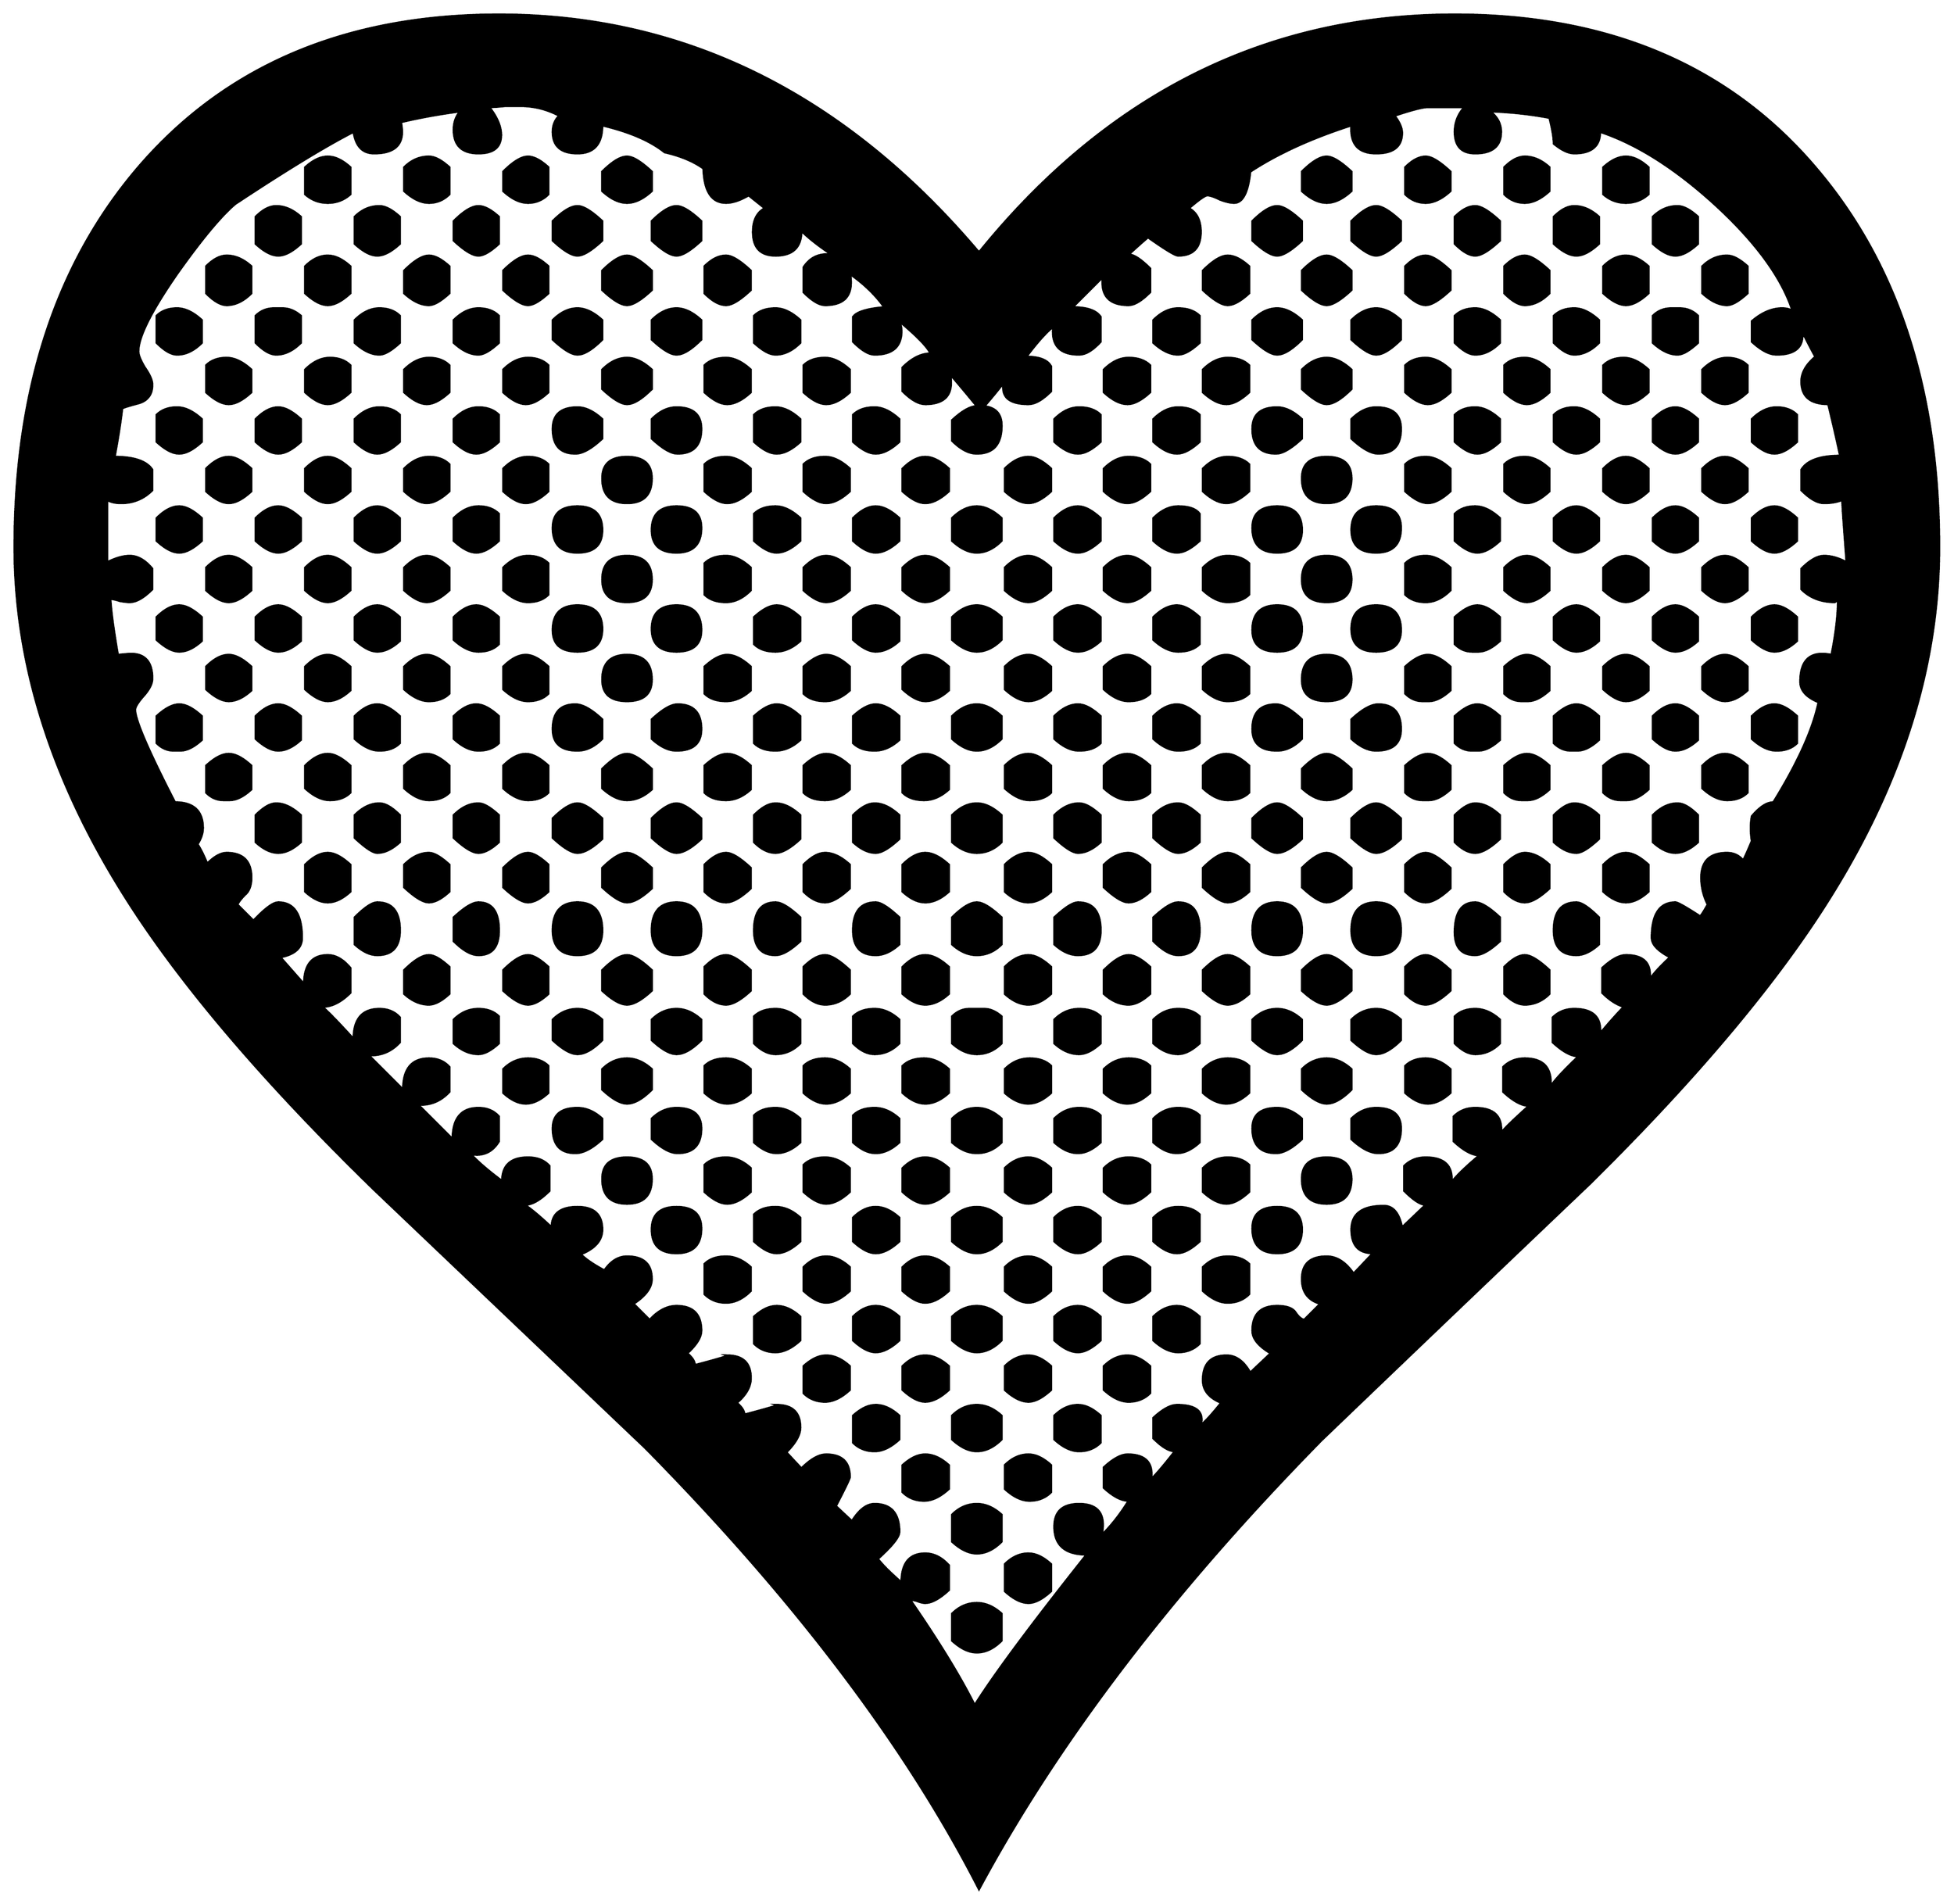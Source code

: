 


\begin{tikzpicture}[y=0.80pt, x=0.80pt, yscale=-1.0, xscale=1.0, inner sep=0pt, outer sep=0pt]
\begin{scope}[shift={(100.0,1691.0)},nonzero rule]
  \path[draw=.,fill=.,line width=1.600pt] (1870.0,-943.0) ..
    controls (1870.0,-835.0) and (1837.0,-727.667) ..
    (1771.0,-621.0) .. controls (1721.667,-541.0) and
    (1646.333,-451.0) .. (1545.0,-351.0) .. controls
    (1461.667,-271.667) and (1378.667,-192.333) .. (1296.0,-113.0) ..
    controls (1157.333,28.333) and (1051.333,167.333) .. (978.0,304.0)
    .. controls (910.667,172.0) and (807.333,35.333) .. (668.0,-106.0)
    .. controls (584.0,-186.0) and (500.0,-266.0) ..
    (416.0,-346.0) .. controls (312.0,-447.333) and (234.667,-538.333)
    .. (184.0,-619.0) .. controls (116.0,-727.0) and
    (82.0,-835.0) .. (82.0,-943.0) .. controls (82.0,-1088.333)
    and (120.0,-1205.667) .. (196.0,-1295.0) .. controls
    (277.333,-1390.333) and (389.333,-1438.0) .. (532.0,-1438.0) ..
    controls (704.667,-1438.0) and (853.333,-1364.333) ..
    (978.0,-1217.0) .. controls (1097.333,-1364.333) and
    (1244.667,-1438.0) .. (1420.0,-1438.0) .. controls
    (1563.333,-1438.0) and (1675.333,-1390.333) .. (1756.0,-1295.0) ..
    controls (1832.0,-1205.667) and (1870.0,-1088.333) ..
    (1870.0,-943.0) -- cycle(1784.0,-929.0) .. controls
    (1781.333,-963.667) and (1780.0,-983.0) .. (1780.0,-987.0) ..
    controls (1775.333,-985.0) and (1769.667,-984.0) ..
    (1763.0,-984.0) .. controls (1757.0,-984.0) and
    (1750.0,-988.0) .. (1742.0,-996.0) -- (1742.0,-1015.0) ..
    controls (1747.333,-1023.667) and (1759.333,-1028.0) ..
    (1778.0,-1028.0) .. controls (1775.333,-1040.667) and
    (1771.667,-1056.667) .. (1767.0,-1076.0) .. controls
    (1750.333,-1076.0) and (1742.0,-1083.0) .. (1742.0,-1097.0) ..
    controls (1742.0,-1105.0) and (1746.333,-1112.667) ..
    (1755.0,-1120.0) .. controls (1751.667,-1126.0) and
    (1747.0,-1135.0) .. (1741.0,-1147.0) .. controls
    (1741.667,-1145.0) and (1742.333,-1142.667) .. (1743.0,-1140.0) ..
    controls (1743.0,-1128.0) and (1735.0,-1122.0) ..
    (1719.0,-1122.0) .. controls (1712.333,-1122.0) and
    (1704.667,-1126.0) .. (1696.0,-1134.0) -- (1696.0,-1153.0) ..
    controls (1705.333,-1161.0) and (1714.667,-1165.0) ..
    (1724.0,-1165.0) .. controls (1728.667,-1165.0) and
    (1732.0,-1164.0) .. (1734.0,-1162.0) .. controls
    (1724.0,-1193.333) and (1699.667,-1226.667) .. (1661.0,-1262.0) ..
    controls (1624.333,-1295.333) and (1589.0,-1317.667) ..
    (1555.0,-1329.0) .. controls (1555.0,-1315.667) and
    (1547.0,-1309.0) .. (1531.0,-1309.0) .. controls
    (1525.667,-1309.0) and (1519.333,-1312.0) .. (1512.0,-1318.0) ..
    controls (1512.0,-1323.333) and (1510.667,-1331.333) ..
    (1508.0,-1342.0) .. controls (1490.667,-1345.333) and
    (1472.333,-1347.333) .. (1453.0,-1348.0) .. controls
    (1459.667,-1342.667) and (1463.0,-1336.333) .. (1463.0,-1329.0) ..
    controls (1463.0,-1315.667) and (1455.0,-1309.0) ..
    (1439.0,-1309.0) .. controls (1426.333,-1309.0) and
    (1420.0,-1315.667) .. (1420.0,-1329.0) .. controls
    (1420.0,-1337.667) and (1423.0,-1345.333) .. (1429.0,-1352.0) --
    (1395.0,-1352.0) .. controls (1390.333,-1352.0) and
    (1380.0,-1349.333) .. (1364.0,-1344.0) .. controls
    (1368.667,-1338.0) and (1371.0,-1332.667) .. (1371.0,-1328.0) ..
    controls (1371.0,-1315.333) and (1363.0,-1309.0) ..
    (1347.0,-1309.0) .. controls (1330.333,-1309.0) and
    (1322.667,-1317.667) .. (1324.0,-1335.0) .. controls
    (1286.667,-1323.0) and (1255.333,-1308.667) .. (1230.0,-1292.0) ..
    controls (1228.0,-1272.667) and (1223.0,-1263.0) ..
    (1215.0,-1263.0) .. controls (1211.667,-1263.0) and
    (1207.333,-1264.0) .. (1202.0,-1266.0) .. controls
    (1196.667,-1268.667) and (1192.667,-1270.0) .. (1190.0,-1270.0) ..
    controls (1188.0,-1270.0) and (1182.333,-1266.0) ..
    (1173.0,-1258.0) .. controls (1180.333,-1254.0) and
    (1184.0,-1246.667) .. (1184.0,-1236.0) .. controls
    (1184.0,-1221.333) and (1177.0,-1214.0) .. (1163.0,-1214.0) ..
    controls (1160.333,-1214.0) and (1151.0,-1219.667) ..
    (1135.0,-1231.0) .. controls (1131.0,-1227.667) and
    (1125.0,-1222.333) .. (1117.0,-1215.0) .. controls
    (1121.667,-1215.0) and (1128.333,-1210.667) .. (1137.0,-1202.0) --
    (1137.0,-1180.0) .. controls (1129.0,-1172.0) and
    (1122.333,-1168.0) .. (1117.0,-1168.0) .. controls
    (1099.0,-1168.0) and (1091.0,-1176.667) .. (1093.0,-1194.0) --
    (1065.0,-1166.0) .. controls (1078.333,-1166.0) and
    (1087.0,-1163.0) .. (1091.0,-1157.0) -- (1091.0,-1134.0) ..
    controls (1083.667,-1126.0) and (1077.0,-1122.0) ..
    (1071.0,-1122.0) .. controls (1053.0,-1122.0) and
    (1045.0,-1130.667) .. (1047.0,-1148.0) .. controls
    (1040.333,-1142.667) and (1032.0,-1133.333) .. (1022.0,-1120.0) ..
    controls (1034.0,-1120.0) and (1041.667,-1117.0) ..
    (1045.0,-1111.0) -- (1045.0,-1088.0) .. controls
    (1037.0,-1080.0) and (1030.0,-1076.0) .. (1024.0,-1076.0) ..
    controls (1006.0,-1076.0) and (998.333,-1082.667) ..
    (1001.0,-1096.0) .. controls (997.0,-1090.667) and
    (991.0,-1083.333) .. (983.0,-1074.0) .. controls
    (993.667,-1072.667) and (999.0,-1066.667) .. (999.0,-1056.0) ..
    controls (999.0,-1038.667) and (991.333,-1030.0) ..
    (976.0,-1030.0) .. controls (968.667,-1030.0) and
    (961.0,-1034.0) .. (953.0,-1042.0) -- (953.0,-1061.0) ..
    controls (962.333,-1069.667) and (970.0,-1074.0) ..
    (976.0,-1074.0) .. controls (970.667,-1080.667) and
    (962.333,-1090.667) .. (951.0,-1104.0) .. controls
    (951.667,-1102.0) and (952.0,-1099.333) .. (952.0,-1096.0) ..
    controls (952.0,-1082.667) and (944.0,-1076.0) ..
    (928.0,-1076.0) .. controls (922.0,-1076.0) and
    (915.0,-1080.0) .. (907.0,-1088.0) -- (907.0,-1110.0) ..
    controls (915.667,-1118.667) and (924.333,-1123.0) ..
    (933.0,-1123.0) .. controls (930.333,-1129.0) and
    (920.667,-1139.0) .. (904.0,-1153.0) .. controls
    (905.333,-1149.667) and (906.0,-1146.667) .. (906.0,-1144.0) ..
    controls (906.0,-1129.333) and (897.667,-1122.0) ..
    (881.0,-1122.0) .. controls (875.667,-1122.0) and
    (869.0,-1126.0) .. (861.0,-1134.0) -- (861.0,-1157.0) ..
    controls (864.333,-1161.667) and (874.0,-1164.667) ..
    (890.0,-1166.0) .. controls (882.0,-1177.333) and
    (871.333,-1187.667) .. (858.0,-1197.0) .. controls
    (858.667,-1195.0) and (859.0,-1192.333) .. (859.0,-1189.0) ..
    controls (859.0,-1175.0) and (851.0,-1168.0) ..
    (835.0,-1168.0) .. controls (829.667,-1168.0) and
    (823.0,-1172.0) .. (815.0,-1180.0) -- (815.0,-1203.0) ..
    controls (821.0,-1212.333) and (829.667,-1216.333) ..
    (841.0,-1215.0) .. controls (829.0,-1223.0) and
    (819.667,-1230.333) .. (813.0,-1237.0) .. controls
    (813.0,-1221.667) and (805.0,-1214.0) .. (789.0,-1214.0) ..
    controls (775.0,-1214.0) and (768.0,-1221.333) ..
    (768.0,-1236.0) .. controls (768.0,-1246.667) and
    (771.667,-1254.0) .. (779.0,-1258.0) .. controls
    (775.667,-1260.667) and (770.667,-1264.667) .. (764.0,-1270.0) ..
    controls (756.0,-1265.333) and (749.0,-1263.0) ..
    (743.0,-1263.0) .. controls (729.667,-1263.0) and
    (722.667,-1273.667) .. (722.0,-1295.0) .. controls
    (712.667,-1301.667) and (700.667,-1306.667) .. (686.0,-1310.0) ..
    controls (672.667,-1320.667) and (653.333,-1329.0) ..
    (628.0,-1335.0) .. controls (628.0,-1317.667) and
    (620.333,-1309.0) .. (605.0,-1309.0) .. controls
    (589.667,-1309.0) and (582.0,-1315.667) .. (582.0,-1329.0) ..
    controls (582.0,-1335.0) and (584.0,-1340.0) ..
    (588.0,-1344.0) .. controls (576.667,-1350.0) and
    (564.667,-1353.0) .. (552.0,-1353.0) .. controls
    (548.667,-1353.0) and (544.0,-1353.0) .. (538.0,-1353.0) ..
    controls (531.333,-1352.333) and (526.333,-1352.0) ..
    (523.0,-1352.0) .. controls (530.333,-1342.667) and
    (534.0,-1334.0) .. (534.0,-1326.0) .. controls
    (534.0,-1314.667) and (527.0,-1309.0) .. (513.0,-1309.0) ..
    controls (497.667,-1309.0) and (490.0,-1316.333) ..
    (490.0,-1331.0) .. controls (490.0,-1337.667) and
    (492.0,-1343.333) .. (496.0,-1348.0) .. controls
    (476.0,-1345.333) and (457.667,-1342.0) .. (441.0,-1338.0) ..
    controls (441.667,-1334.0) and (442.0,-1331.0) ..
    (442.0,-1329.0) .. controls (442.0,-1315.667) and
    (433.333,-1309.0) .. (416.0,-1309.0) .. controls
    (405.333,-1309.0) and (399.0,-1315.667) .. (397.0,-1329.0) ..
    controls (371.0,-1315.667) and (334.333,-1293.333) ..
    (287.0,-1262.0) .. controls (273.667,-1250.667) and
    (255.667,-1229.0) .. (233.0,-1197.0) .. controls
    (209.0,-1162.333) and (197.0,-1138.333) .. (197.0,-1125.0) ..
    controls (197.0,-1121.667) and (199.0,-1116.667) ..
    (203.0,-1110.0) .. controls (207.667,-1103.333) and
    (210.0,-1098.0) .. (210.0,-1094.0) .. controls
    (210.0,-1085.333) and (206.0,-1079.667) .. (198.0,-1077.0) ..
    controls (188.0,-1074.333) and (182.667,-1072.667) ..
    (182.0,-1072.0) .. controls (180.667,-1060.0) and
    (178.333,-1045.0) .. (175.0,-1027.0) .. controls
    (193.0,-1027.0) and (204.667,-1023.0) .. (210.0,-1015.0) --
    (210.0,-996.0) .. controls (202.0,-988.0) and (192.333,-984.0)
    .. (181.0,-984.0) .. controls (175.667,-984.0) and
    (171.333,-985.0) .. (168.0,-987.0) -- (168.0,-929.0) ..
    controls (176.0,-933.0) and (183.0,-935.0) .. (189.0,-935.0)
    .. controls (196.333,-935.0) and (203.333,-931.0) ..
    (210.0,-923.0) -- (210.0,-904.0) .. controls (202.0,-896.0)
    and (195.0,-892.0) .. (189.0,-892.0) .. controls
    (187.0,-892.0) and (184.0,-892.333) .. (180.0,-893.0) ..
    controls (176.0,-894.333) and (173.0,-895.0) .. (171.0,-895.0)
    .. controls (171.667,-883.667) and (174.0,-866.333) ..
    (178.0,-843.0) .. controls (185.333,-843.667) and (189.333,-844.0)
    .. (190.0,-844.0) .. controls (203.333,-844.0) and
    (210.0,-836.333) .. (210.0,-821.0) .. controls (210.0,-816.333)
    and (207.333,-811.0) .. (202.0,-805.0) .. controls
    (196.667,-799.0) and (194.0,-794.667) .. (194.0,-792.0) ..
    controls (194.0,-782.667) and (206.333,-754.0) .. (231.0,-706.0)
    .. controls (248.333,-706.0) and (257.0,-698.0) ..
    (257.0,-682.0) .. controls (257.0,-677.333) and (255.333,-672.333)
    .. (252.0,-667.0) .. controls (254.667,-663.0) and
    (257.667,-657.0) .. (261.0,-649.0) .. controls (267.667,-655.667)
    and (273.667,-659.0) .. (279.0,-659.0) .. controls
    (294.333,-659.0) and (302.0,-651.333) .. (302.0,-636.0) ..
    controls (302.0,-628.667) and (300.0,-623.333) .. (296.0,-620.0)
    .. controls (292.667,-616.667) and (290.333,-613.667) ..
    (289.0,-611.0) -- (304.0,-596.0) .. controls (314.667,-607.333)
    and (322.333,-613.0) .. (327.0,-613.0) .. controls
    (341.667,-613.0) and (349.0,-602.0) .. (349.0,-580.0) ..
    controls (349.0,-570.667) and (342.333,-564.667) .. (329.0,-562.0)
    .. controls (333.667,-556.667) and (341.0,-548.333) ..
    (351.0,-537.0) .. controls (351.0,-555.0) and (358.333,-564.0)
    .. (373.0,-564.0) .. controls (380.333,-564.0) and
    (387.333,-560.0) .. (394.0,-552.0) -- (394.0,-529.0) ..
    controls (385.333,-520.333) and (376.667,-516.0) .. (368.0,-516.0)
    .. controls (374.667,-510.0) and (384.333,-500.0) ..
    (397.0,-486.0) .. controls (397.0,-504.667) and (405.0,-514.0)
    .. (421.0,-514.0) .. controls (429.0,-514.0) and
    (435.333,-511.333) .. (440.0,-506.0) -- (440.0,-483.0) ..
    controls (432.0,-474.333) and (422.333,-470.333) .. (411.0,-471.0)
    -- (443.0,-439.0) .. controls (443.0,-458.333) and
    (451.0,-468.0) .. (467.0,-468.0) .. controls (475.0,-468.0)
    and (481.333,-465.333) .. (486.0,-460.0) -- (486.0,-437.0) ..
    controls (478.0,-428.333) and (468.333,-424.333) .. (457.0,-425.0)
    -- (489.0,-393.0) .. controls (489.0,-412.333) and
    (497.0,-422.0) .. (513.0,-422.0) .. controls (521.0,-422.0)
    and (527.333,-419.333) .. (532.0,-414.0) -- (532.0,-391.0) ..
    controls (526.0,-381.0) and (517.333,-377.0) .. (506.0,-379.0)
    .. controls (512.0,-372.333) and (521.667,-364.0) ..
    (535.0,-354.0) .. controls (535.0,-368.667) and (543.0,-376.0)
    .. (559.0,-376.0) .. controls (567.667,-376.0) and
    (574.333,-373.333) .. (579.0,-368.0) -- (579.0,-345.0) ..
    controls (570.333,-336.333) and (562.667,-332.0) .. (556.0,-332.0)
    .. controls (562.0,-328.0) and (570.333,-321.0) ..
    (581.0,-311.0) .. controls (581.0,-323.667) and (589.0,-330.0)
    .. (605.0,-330.0) .. controls (620.333,-330.0) and
    (628.0,-323.0) .. (628.0,-309.0) .. controls (628.0,-299.0)
    and (621.333,-291.333) .. (608.0,-286.0) .. controls
    (612.667,-281.333) and (620.0,-276.333) .. (630.0,-271.0) ..
    controls (636.0,-279.667) and (643.0,-284.0) .. (651.0,-284.0)
    .. controls (666.333,-284.0) and (674.0,-277.0) ..
    (674.0,-263.0) .. controls (674.0,-255.0) and (668.333,-247.333)
    .. (657.0,-240.0) -- (672.0,-225.0) .. controls
    (680.0,-233.667) and (688.333,-238.0) .. (697.0,-238.0) ..
    controls (712.333,-238.0) and (720.0,-230.333) .. (720.0,-215.0)
    .. controls (720.0,-209.0) and (715.667,-202.0) ..
    (707.0,-194.0) .. controls (711.667,-190.0) and (714.0,-186.333)
    .. (714.0,-183.0) .. controls (736.667,-189.0) and
    (746.667,-192.0) .. (744.0,-192.0) .. controls (758.667,-192.0)
    and (766.0,-185.0) .. (766.0,-171.0) .. controls
    (766.0,-163.0) and (761.667,-155.333) .. (753.0,-148.0) ..
    controls (757.667,-144.0) and (760.0,-140.333) .. (760.0,-137.0)
    .. controls (782.667,-143.0) and (792.667,-146.0) ..
    (790.0,-146.0) .. controls (804.667,-146.0) and (812.0,-139.0)
    .. (812.0,-125.0) .. controls (812.0,-118.333) and
    (807.667,-110.667) .. (799.0,-102.0) -- (813.0,-87.0) ..
    controls (821.667,-95.667) and (829.333,-100.0) .. (836.0,-100.0)
    .. controls (850.667,-100.0) and (858.0,-93.0) ..
    (858.0,-79.0) .. controls (858.0,-77.667) and (853.667,-68.667) ..
    (845.0,-52.0) -- (860.0,-38.0) .. controls (866.667,-48.667) and
    (873.667,-54.0) .. (881.0,-54.0) .. controls (896.333,-54.0) and
    (904.0,-45.333) .. (904.0,-28.0) .. controls (904.0,-23.333) and
    (897.333,-15.0) .. (884.0,-3.0) .. controls (888.0,2.333) and
    (895.333,9.667) .. (906.0,19.0) .. controls (906.0,1.0) and
    (913.333,-8.0) .. (928.0,-8.0) .. controls (936.0,-8.0) and
    (943.333,-4.333) .. (950.0,3.0) -- (950.0,26.0) .. controls
    (941.333,34.0) and (934.0,38.0) .. (928.0,38.0) .. controls
    (926.0,38.0) and (923.333,37.333) .. (920.0,36.0) .. controls
    (917.333,35.333) and (915.333,35.0) .. (914.0,35.0) .. controls
    (940.667,73.667) and (960.667,106.333) .. (974.0,133.0) .. controls
    (992.0,104.333) and (1026.667,57.667) .. (1078.0,-7.0) .. controls
    (1058.0,-7.0) and (1048.0,-15.667) .. (1048.0,-33.0) ..
    controls (1048.0,-47.0) and (1055.667,-54.0) .. (1071.0,-54.0)
    .. controls (1089.0,-54.0) and (1096.0,-44.333) ..
    (1092.0,-25.0) .. controls (1101.333,-34.333) and (1109.667,-45.0)
    .. (1117.0,-57.0) .. controls (1110.333,-57.0) and
    (1102.667,-61.0) .. (1094.0,-69.0) -- (1094.0,-88.0) ..
    controls (1102.667,-96.0) and (1110.0,-100.0) ..
    (1116.0,-100.0) .. controls (1132.667,-100.0) and
    (1140.0,-92.333) .. (1138.0,-77.0) .. controls (1143.333,-82.333)
    and (1150.667,-91.0) .. (1160.0,-103.0) .. controls
    (1154.667,-103.0) and (1148.0,-107.0) .. (1140.0,-115.0) --
    (1140.0,-134.0) .. controls (1148.667,-142.0) and
    (1156.0,-146.0) .. (1162.0,-146.0) .. controls
    (1180.0,-146.0) and (1187.333,-139.667) .. (1184.0,-127.0) ..
    controls (1188.667,-131.0) and (1195.0,-138.0) ..
    (1203.0,-148.0) .. controls (1191.667,-152.667) and
    (1186.0,-159.667) .. (1186.0,-169.0) .. controls
    (1186.0,-184.333) and (1193.333,-192.0) .. (1208.0,-192.0) ..
    controls (1216.667,-192.0) and (1224.0,-186.667) ..
    (1230.0,-176.0) -- (1249.0,-194.0) .. controls
    (1237.667,-200.667) and (1232.0,-207.667) .. (1232.0,-215.0) ..
    controls (1232.0,-230.333) and (1239.667,-238.0) ..
    (1255.0,-238.0) .. controls (1263.667,-238.0) and
    (1269.333,-236.0) .. (1272.0,-232.0) .. controls
    (1274.667,-228.0) and (1277.333,-225.667) .. (1280.0,-225.0) --
    (1295.0,-240.0) .. controls (1283.667,-243.333) and
    (1278.0,-251.0) .. (1278.0,-263.0) .. controls
    (1278.0,-277.0) and (1285.667,-284.0) .. (1301.0,-284.0) ..
    controls (1310.333,-284.0) and (1318.667,-278.667) ..
    (1326.0,-268.0) -- (1344.0,-287.0) .. controls
    (1330.667,-287.0) and (1324.0,-294.333) .. (1324.0,-309.0) ..
    controls (1324.0,-323.667) and (1334.0,-331.0) ..
    (1354.0,-331.0) .. controls (1362.667,-331.0) and
    (1368.333,-324.333) .. (1371.0,-311.0) -- (1393.0,-332.0) ..
    controls (1388.333,-332.0) and (1381.667,-336.333) ..
    (1373.0,-345.0) -- (1373.0,-368.0) .. controls
    (1378.333,-373.333) and (1385.0,-376.0) .. (1393.0,-376.0) ..
    controls (1410.333,-376.0) and (1418.333,-368.333) ..
    (1417.0,-353.0) .. controls (1422.333,-359.667) and
    (1431.0,-368.0) .. (1443.0,-378.0) .. controls
    (1436.333,-378.0) and (1428.333,-382.333) .. (1419.0,-391.0) --
    (1419.0,-414.0) .. controls (1424.333,-419.333) and
    (1431.0,-422.0) .. (1439.0,-422.0) .. controls
    (1456.333,-422.0) and (1464.333,-414.333) .. (1463.0,-399.0) ..
    controls (1468.333,-405.0) and (1477.0,-413.333) ..
    (1489.0,-424.0) .. controls (1482.333,-424.0) and
    (1474.333,-428.333) .. (1465.0,-437.0) -- (1465.0,-460.0) ..
    controls (1470.333,-465.333) and (1477.0,-468.0) ..
    (1485.0,-468.0) .. controls (1502.333,-468.0) and
    (1510.333,-459.333) .. (1509.0,-442.0) .. controls
    (1513.0,-448.0) and (1521.667,-457.333) .. (1535.0,-470.0) ..
    controls (1528.333,-470.0) and (1520.333,-474.333) ..
    (1511.0,-483.0) -- (1511.0,-506.0) .. controls
    (1516.333,-511.333) and (1523.0,-514.0) .. (1531.0,-514.0) ..
    controls (1548.333,-514.0) and (1556.333,-506.333) ..
    (1555.0,-491.0) .. controls (1559.667,-497.0) and
    (1567.0,-505.333) .. (1577.0,-516.0) .. controls
    (1570.333,-518.0) and (1563.667,-522.333) .. (1557.0,-529.0) --
    (1557.0,-552.0) .. controls (1565.667,-560.0) and
    (1573.0,-564.0) .. (1579.0,-564.0) .. controls
    (1595.667,-564.0) and (1603.0,-556.333) .. (1601.0,-541.0) ..
    controls (1603.667,-545.667) and (1610.0,-552.667) ..
    (1620.0,-562.0) .. controls (1608.667,-568.0) and
    (1603.0,-574.0) .. (1603.0,-580.0) .. controls
    (1603.0,-602.0) and (1610.333,-613.0) .. (1625.0,-613.0) ..
    controls (1627.0,-613.0) and (1634.667,-608.667) ..
    (1648.0,-600.0) .. controls (1649.333,-601.333) and
    (1651.667,-605.0) .. (1655.0,-611.0) .. controls
    (1651.0,-619.0) and (1649.0,-627.333) .. (1649.0,-636.0) ..
    controls (1649.0,-651.333) and (1657.0,-659.0) ..
    (1673.0,-659.0) .. controls (1679.0,-659.0) and
    (1684.0,-656.667) .. (1688.0,-652.0) .. controls
    (1690.0,-656.0) and (1692.667,-662.0) .. (1696.0,-670.0) ..
    controls (1695.333,-674.0) and (1695.0,-678.0) ..
    (1695.0,-682.0) .. controls (1695.0,-686.0) and
    (1695.333,-689.667) .. (1696.0,-693.0) .. controls
    (1703.333,-701.667) and (1710.0,-706.0) .. (1716.0,-706.0) ..
    controls (1738.667,-742.667) and (1752.667,-773.667) ..
    (1758.0,-799.0) .. controls (1746.667,-803.667) and
    (1741.0,-810.0) .. (1741.0,-818.0) .. controls
    (1741.0,-838.667) and (1750.667,-847.0) .. (1770.0,-843.0) ..
    controls (1774.0,-863.0) and (1776.0,-880.0) ..
    (1776.0,-894.0) -- (1773.0,-892.0) .. controls
    (1760.333,-892.0) and (1750.0,-896.0) .. (1742.0,-904.0) --
    (1742.0,-923.0) .. controls (1750.0,-931.0) and
    (1757.0,-935.0) .. (1763.0,-935.0) .. controls
    (1769.667,-935.0) and (1776.667,-933.0) .. (1784.0,-929.0) --
    cycle(1600.0,-1271.0) .. controls (1594.0,-1265.667) and
    (1587.0,-1263.0) .. (1579.0,-1263.0) .. controls
    (1571.0,-1263.0) and (1564.0,-1265.667) .. (1558.0,-1271.0) --
    (1558.0,-1296.0) .. controls (1565.333,-1302.667) and
    (1572.333,-1306.0) .. (1579.0,-1306.0) .. controls
    (1585.667,-1306.0) and (1592.667,-1302.667) .. (1600.0,-1296.0) --
    (1600.0,-1271.0) -- cycle(1646.0,-1225.0) .. controls
    (1638.0,-1217.667) and (1631.0,-1214.0) .. (1625.0,-1214.0) ..
    controls (1619.0,-1214.0) and (1612.0,-1217.667) ..
    (1604.0,-1225.0) -- (1604.0,-1250.0) .. controls
    (1610.667,-1256.667) and (1618.333,-1260.0) .. (1627.0,-1260.0) ..
    controls (1632.333,-1260.0) and (1638.667,-1256.667) ..
    (1646.0,-1250.0) -- (1646.0,-1225.0) --
    cycle(1692.0,-1179.0) .. controls (1684.0,-1171.667) and
    (1677.667,-1168.0) .. (1673.0,-1168.0) .. controls
    (1665.667,-1168.0) and (1658.0,-1171.667) .. (1650.0,-1179.0) --
    (1650.0,-1204.0) .. controls (1656.667,-1210.667) and
    (1664.333,-1214.0) .. (1673.0,-1214.0) .. controls
    (1678.333,-1214.0) and (1684.667,-1210.667) .. (1692.0,-1204.0) --
    (1692.0,-1179.0) -- cycle(1508.0,-1274.0) .. controls
    (1500.0,-1266.667) and (1492.333,-1263.0) .. (1485.0,-1263.0) ..
    controls (1477.667,-1263.0) and (1471.333,-1265.667) ..
    (1466.0,-1271.0) -- (1466.0,-1296.0) .. controls
    (1472.667,-1302.667) and (1479.0,-1306.0) .. (1485.0,-1306.0) ..
    controls (1493.0,-1306.0) and (1500.667,-1302.667) ..
    (1508.0,-1296.0) -- (1508.0,-1274.0) --
    cycle(1554.0,-1225.0) .. controls (1546.0,-1217.667) and
    (1539.0,-1214.0) .. (1533.0,-1214.0) .. controls
    (1527.0,-1214.0) and (1520.0,-1217.667) .. (1512.0,-1225.0) --
    (1512.0,-1250.0) .. controls (1518.667,-1256.667) and
    (1525.0,-1260.0) .. (1531.0,-1260.0) .. controls
    (1539.0,-1260.0) and (1546.667,-1256.667) .. (1554.0,-1250.0) --
    (1554.0,-1225.0) -- cycle(1600.0,-1179.0) .. controls
    (1592.0,-1171.667) and (1585.0,-1168.0) .. (1579.0,-1168.0) ..
    controls (1573.0,-1168.0) and (1566.0,-1171.667) ..
    (1558.0,-1179.0) -- (1558.0,-1204.0) .. controls
    (1564.667,-1210.667) and (1571.667,-1214.0) .. (1579.0,-1214.0) ..
    controls (1585.667,-1214.0) and (1592.667,-1210.667) ..
    (1600.0,-1204.0) -- (1600.0,-1179.0) --
    cycle(1646.0,-1133.0) .. controls (1638.0,-1125.667) and
    (1631.667,-1122.0) .. (1627.0,-1122.0) .. controls
    (1619.667,-1122.0) and (1612.0,-1125.667) .. (1604.0,-1133.0) --
    (1604.0,-1158.0) .. controls (1608.667,-1162.667) and
    (1614.333,-1165.0) .. (1621.0,-1165.0) -- (1629.0,-1165.0) ..
    controls (1635.667,-1165.0) and (1641.333,-1162.667) ..
    (1646.0,-1158.0) -- (1646.0,-1133.0) --
    cycle(1692.0,-1087.0) .. controls (1684.0,-1079.667) and
    (1677.0,-1076.0) .. (1671.0,-1076.0) .. controls
    (1665.0,-1076.0) and (1658.0,-1079.667) .. (1650.0,-1087.0) --
    (1650.0,-1108.0) .. controls (1657.333,-1115.333) and
    (1665.0,-1119.0) .. (1673.0,-1119.0) .. controls
    (1681.0,-1119.0) and (1687.333,-1116.667) .. (1692.0,-1112.0) --
    (1692.0,-1087.0) -- cycle(1738.0,-1041.0) .. controls
    (1730.0,-1033.667) and (1723.0,-1030.0) .. (1717.0,-1030.0) ..
    controls (1711.0,-1030.0) and (1704.0,-1033.667) ..
    (1696.0,-1041.0) -- (1696.0,-1062.0) .. controls
    (1703.333,-1069.333) and (1711.0,-1073.0) .. (1719.0,-1073.0) ..
    controls (1727.0,-1073.0) and (1733.333,-1070.667) ..
    (1738.0,-1066.0) -- (1738.0,-1041.0) --
    cycle(1416.0,-1274.0) .. controls (1408.0,-1266.667) and
    (1400.333,-1263.0) .. (1393.0,-1263.0) .. controls
    (1385.667,-1263.0) and (1379.333,-1265.667) .. (1374.0,-1271.0) --
    (1374.0,-1296.0) .. controls (1380.667,-1302.667) and
    (1387.0,-1306.0) .. (1393.0,-1306.0) .. controls
    (1398.333,-1306.0) and (1406.0,-1301.333) .. (1416.0,-1292.0) --
    (1416.0,-1274.0) -- cycle(1462.0,-1228.0) .. controls
    (1452.0,-1218.667) and (1444.333,-1214.0) .. (1439.0,-1214.0) ..
    controls (1433.667,-1214.0) and (1427.333,-1217.667) ..
    (1420.0,-1225.0) -- (1420.0,-1250.0) .. controls
    (1426.667,-1256.667) and (1433.0,-1260.0) .. (1439.0,-1260.0) ..
    controls (1444.333,-1260.0) and (1452.0,-1255.333) ..
    (1462.0,-1246.0) -- (1462.0,-1228.0) --
    cycle(1508.0,-1179.0) .. controls (1500.667,-1171.667) and
    (1493.0,-1168.0) .. (1485.0,-1168.0) .. controls
    (1479.667,-1168.0) and (1473.333,-1171.667) .. (1466.0,-1179.0) --
    (1466.0,-1204.0) .. controls (1472.667,-1210.667) and
    (1479.0,-1214.0) .. (1485.0,-1214.0) .. controls
    (1490.333,-1214.0) and (1498.0,-1209.333) .. (1508.0,-1200.0) --
    (1508.0,-1179.0) -- cycle(1554.0,-1133.0) .. controls
    (1546.667,-1125.667) and (1539.0,-1122.0) .. (1531.0,-1122.0) ..
    controls (1525.667,-1122.0) and (1519.333,-1125.667) ..
    (1512.0,-1133.0) -- (1512.0,-1158.0) .. controls
    (1516.667,-1162.667) and (1523.0,-1165.0) .. (1531.0,-1165.0) ..
    controls (1538.333,-1165.0) and (1546.0,-1161.333) ..
    (1554.0,-1154.0) -- (1554.0,-1133.0) --
    cycle(1600.0,-1087.0) .. controls (1592.0,-1079.667) and
    (1585.0,-1076.0) .. (1579.0,-1076.0) .. controls
    (1573.0,-1076.0) and (1566.0,-1079.667) .. (1558.0,-1087.0) --
    (1558.0,-1112.0) .. controls (1562.667,-1116.667) and
    (1569.0,-1119.0) .. (1577.0,-1119.0) .. controls
    (1584.333,-1119.0) and (1592.0,-1115.333) .. (1600.0,-1108.0) --
    (1600.0,-1087.0) -- cycle(1646.0,-1041.0) .. controls
    (1638.0,-1033.667) and (1631.0,-1030.0) .. (1625.0,-1030.0) ..
    controls (1619.0,-1030.0) and (1612.0,-1033.667) ..
    (1604.0,-1041.0) -- (1604.0,-1062.0) .. controls
    (1611.333,-1069.333) and (1618.333,-1073.0) .. (1625.0,-1073.0) ..
    controls (1631.0,-1073.0) and (1638.0,-1069.333) ..
    (1646.0,-1062.0) -- (1646.0,-1041.0) -- cycle(1692.0,-995.0)
    .. controls (1684.0,-987.667) and (1677.0,-984.0) ..
    (1671.0,-984.0) .. controls (1665.0,-984.0) and
    (1658.0,-987.667) .. (1650.0,-995.0) -- (1650.0,-1016.0) ..
    controls (1657.333,-1023.333) and (1664.333,-1027.0) ..
    (1671.0,-1027.0) .. controls (1677.0,-1027.0) and
    (1684.0,-1023.333) .. (1692.0,-1016.0) -- (1692.0,-995.0) --
    cycle(1738.0,-949.0) .. controls (1730.0,-941.667) and
    (1723.0,-938.0) .. (1717.0,-938.0) .. controls
    (1711.0,-938.0) and (1704.0,-941.667) .. (1696.0,-949.0) --
    (1696.0,-970.0) .. controls (1703.333,-977.333) and
    (1710.333,-981.0) .. (1717.0,-981.0) .. controls
    (1723.0,-981.0) and (1730.0,-977.333) .. (1738.0,-970.0) --
    (1738.0,-949.0) -- cycle(1416.0,-1182.0) .. controls
    (1406.0,-1172.667) and (1398.333,-1168.0) .. (1393.0,-1168.0) ..
    controls (1387.667,-1168.0) and (1381.333,-1171.667) ..
    (1374.0,-1179.0) -- (1374.0,-1204.0) .. controls
    (1380.667,-1210.667) and (1387.0,-1214.0) .. (1393.0,-1214.0) ..
    controls (1398.333,-1214.0) and (1406.0,-1209.333) ..
    (1416.0,-1200.0) -- (1416.0,-1182.0) --
    cycle(1324.0,-1274.0) .. controls (1316.0,-1266.667) and
    (1308.333,-1263.0) .. (1301.0,-1263.0) .. controls
    (1293.667,-1263.0) and (1286.0,-1266.667) .. (1278.0,-1274.0) --
    (1278.0,-1292.0) .. controls (1287.333,-1301.333) and
    (1295.0,-1306.0) .. (1301.0,-1306.0) .. controls
    (1306.333,-1306.0) and (1314.0,-1301.333) .. (1324.0,-1292.0) --
    (1324.0,-1274.0) -- cycle(1462.0,-1133.0) .. controls
    (1454.667,-1125.667) and (1447.0,-1122.0) .. (1439.0,-1122.0) ..
    controls (1433.667,-1122.0) and (1427.333,-1125.667) ..
    (1420.0,-1133.0) -- (1420.0,-1158.0) .. controls
    (1424.667,-1162.667) and (1431.0,-1165.0) .. (1439.0,-1165.0) ..
    controls (1446.333,-1165.0) and (1454.0,-1161.333) ..
    (1462.0,-1154.0) -- (1462.0,-1133.0) --
    cycle(1508.0,-1087.0) .. controls (1500.0,-1079.667) and
    (1493.0,-1076.0) .. (1487.0,-1076.0) .. controls
    (1481.0,-1076.0) and (1474.0,-1079.667) .. (1466.0,-1087.0) --
    (1466.0,-1112.0) .. controls (1470.667,-1116.667) and
    (1477.0,-1119.0) .. (1485.0,-1119.0) .. controls
    (1492.333,-1119.0) and (1500.0,-1115.333) .. (1508.0,-1108.0) --
    (1508.0,-1087.0) -- cycle(1554.0,-1041.0) .. controls
    (1546.0,-1033.667) and (1539.0,-1030.0) .. (1533.0,-1030.0) ..
    controls (1527.0,-1030.0) and (1520.0,-1033.667) ..
    (1512.0,-1041.0) -- (1512.0,-1066.0) .. controls
    (1516.667,-1070.667) and (1523.0,-1073.0) .. (1531.0,-1073.0) ..
    controls (1538.333,-1073.0) and (1546.0,-1069.333) ..
    (1554.0,-1062.0) -- (1554.0,-1041.0) -- cycle(1600.0,-995.0)
    .. controls (1592.0,-987.667) and (1585.0,-984.0) ..
    (1579.0,-984.0) .. controls (1573.0,-984.0) and
    (1566.0,-987.667) .. (1558.0,-995.0) -- (1558.0,-1016.0) ..
    controls (1565.333,-1023.333) and (1572.333,-1027.0) ..
    (1579.0,-1027.0) .. controls (1585.0,-1027.0) and
    (1592.0,-1023.333) .. (1600.0,-1016.0) -- (1600.0,-995.0) --
    cycle(1646.0,-949.0) .. controls (1638.0,-941.667) and
    (1631.0,-938.0) .. (1625.0,-938.0) .. controls
    (1619.0,-938.0) and (1612.0,-941.667) .. (1604.0,-949.0) --
    (1604.0,-970.0) .. controls (1611.333,-977.333) and
    (1618.333,-981.0) .. (1625.0,-981.0) .. controls
    (1631.0,-981.0) and (1638.0,-977.333) .. (1646.0,-970.0) --
    (1646.0,-949.0) -- cycle(1692.0,-903.0) .. controls
    (1684.0,-895.667) and (1677.0,-892.0) .. (1671.0,-892.0) ..
    controls (1665.0,-892.0) and (1658.0,-895.667) ..
    (1650.0,-903.0) -- (1650.0,-924.0) .. controls
    (1657.333,-931.333) and (1664.333,-935.0) .. (1671.0,-935.0) ..
    controls (1677.0,-935.0) and (1684.0,-931.333) ..
    (1692.0,-924.0) -- (1692.0,-903.0) -- cycle(1738.0,-856.0)
    .. controls (1730.667,-849.333) and (1723.667,-846.0) ..
    (1717.0,-846.0) .. controls (1711.0,-846.0) and
    (1704.0,-849.667) .. (1696.0,-857.0) -- (1696.0,-878.0) ..
    controls (1703.333,-885.333) and (1710.333,-889.0) ..
    (1717.0,-889.0) .. controls (1723.0,-889.0) and
    (1730.0,-885.333) .. (1738.0,-878.0) -- (1738.0,-856.0) --
    cycle(1370.0,-1228.0) .. controls (1360.0,-1218.667) and
    (1352.333,-1214.0) .. (1347.0,-1214.0) .. controls
    (1341.667,-1214.0) and (1334.0,-1218.667) .. (1324.0,-1228.0) --
    (1324.0,-1246.0) .. controls (1333.333,-1255.333) and
    (1341.0,-1260.0) .. (1347.0,-1260.0) .. controls
    (1352.333,-1260.0) and (1360.0,-1255.333) .. (1370.0,-1246.0) --
    (1370.0,-1228.0) -- cycle(1416.0,-1087.0) .. controls
    (1408.0,-1079.667) and (1401.0,-1076.0) .. (1395.0,-1076.0) ..
    controls (1389.0,-1076.0) and (1382.0,-1079.667) ..
    (1374.0,-1087.0) -- (1374.0,-1112.0) .. controls
    (1378.667,-1116.667) and (1385.0,-1119.0) .. (1393.0,-1119.0) ..
    controls (1400.333,-1119.0) and (1408.0,-1115.333) ..
    (1416.0,-1108.0) -- (1416.0,-1087.0) --
    cycle(1462.0,-1041.0) .. controls (1454.0,-1033.667) and
    (1447.0,-1030.0) .. (1441.0,-1030.0) .. controls
    (1435.0,-1030.0) and (1428.0,-1033.667) .. (1420.0,-1041.0) --
    (1420.0,-1066.0) .. controls (1424.667,-1070.667) and
    (1431.0,-1073.0) .. (1439.0,-1073.0) .. controls
    (1446.333,-1073.0) and (1454.0,-1069.333) .. (1462.0,-1062.0) --
    (1462.0,-1041.0) -- cycle(1508.0,-995.0) .. controls
    (1500.0,-987.667) and (1493.0,-984.0) .. (1487.0,-984.0) ..
    controls (1481.0,-984.0) and (1474.0,-987.667) ..
    (1466.0,-995.0) -- (1466.0,-1020.0) .. controls
    (1470.667,-1024.667) and (1477.0,-1027.0) .. (1485.0,-1027.0) ..
    controls (1492.333,-1027.0) and (1500.0,-1023.333) ..
    (1508.0,-1016.0) -- (1508.0,-995.0) -- cycle(1554.0,-949.0)
    .. controls (1546.0,-941.667) and (1539.0,-938.0) ..
    (1533.0,-938.0) .. controls (1527.0,-938.0) and
    (1520.0,-941.667) .. (1512.0,-949.0) -- (1512.0,-970.0) ..
    controls (1519.333,-977.333) and (1526.333,-981.0) ..
    (1533.0,-981.0) .. controls (1539.0,-981.0) and
    (1546.0,-977.333) .. (1554.0,-970.0) -- (1554.0,-949.0) --
    cycle(1600.0,-903.0) .. controls (1592.0,-895.667) and
    (1585.0,-892.0) .. (1579.0,-892.0) .. controls
    (1573.0,-892.0) and (1566.0,-895.667) .. (1558.0,-903.0) --
    (1558.0,-924.0) .. controls (1565.333,-931.333) and
    (1572.333,-935.0) .. (1579.0,-935.0) .. controls
    (1585.0,-935.0) and (1592.0,-931.333) .. (1600.0,-924.0) --
    (1600.0,-903.0) -- cycle(1646.0,-856.0) .. controls
    (1638.667,-849.333) and (1631.667,-846.0) .. (1625.0,-846.0) ..
    controls (1619.0,-846.0) and (1612.0,-849.667) ..
    (1604.0,-857.0) -- (1604.0,-878.0) .. controls
    (1611.333,-885.333) and (1618.333,-889.0) .. (1625.0,-889.0) ..
    controls (1631.0,-889.0) and (1638.0,-885.333) ..
    (1646.0,-878.0) -- (1646.0,-856.0) -- cycle(1692.0,-810.0)
    .. controls (1684.667,-803.333) and (1677.667,-800.0) ..
    (1671.0,-800.0) .. controls (1665.0,-800.0) and
    (1658.0,-803.667) .. (1650.0,-811.0) -- (1650.0,-832.0) ..
    controls (1657.333,-839.333) and (1664.333,-843.0) ..
    (1671.0,-843.0) .. controls (1677.0,-843.0) and
    (1684.0,-839.333) .. (1692.0,-832.0) -- (1692.0,-810.0) --
    cycle(1738.0,-761.0) .. controls (1733.333,-756.333) and
    (1727.0,-754.0) .. (1719.0,-754.0) .. controls
    (1711.667,-754.0) and (1704.0,-757.667) .. (1696.0,-765.0) --
    (1696.0,-786.0) .. controls (1703.333,-793.333) and
    (1710.333,-797.0) .. (1717.0,-797.0) .. controls
    (1723.0,-797.0) and (1730.0,-793.333) .. (1738.0,-786.0) --
    (1738.0,-761.0) -- cycle(1278.0,-1228.0) .. controls
    (1268.0,-1218.667) and (1260.333,-1214.0) .. (1255.0,-1214.0) ..
    controls (1249.667,-1214.0) and (1242.0,-1218.667) ..
    (1232.0,-1228.0) -- (1232.0,-1246.0) .. controls
    (1241.333,-1255.333) and (1249.0,-1260.0) .. (1255.0,-1260.0) ..
    controls (1260.333,-1260.0) and (1268.0,-1255.333) ..
    (1278.0,-1246.0) -- (1278.0,-1228.0) --
    cycle(1324.0,-1182.0) .. controls (1314.0,-1172.667) and
    (1306.333,-1168.0) .. (1301.0,-1168.0) .. controls
    (1295.667,-1168.0) and (1288.0,-1172.667) .. (1278.0,-1182.0) --
    (1278.0,-1200.0) .. controls (1287.333,-1209.333) and
    (1295.0,-1214.0) .. (1301.0,-1214.0) .. controls
    (1306.333,-1214.0) and (1314.0,-1209.333) .. (1324.0,-1200.0) --
    (1324.0,-1182.0) -- cycle(1370.0,-1136.0) .. controls
    (1360.667,-1126.667) and (1353.0,-1122.0) .. (1347.0,-1122.0) ..
    controls (1341.667,-1122.0) and (1334.0,-1126.667) ..
    (1324.0,-1136.0) -- (1324.0,-1154.0) .. controls
    (1331.333,-1161.333) and (1339.0,-1165.0) .. (1347.0,-1165.0) ..
    controls (1354.333,-1165.0) and (1362.0,-1161.333) ..
    (1370.0,-1154.0) -- (1370.0,-1136.0) -- cycle(1416.0,-995.0)
    .. controls (1408.0,-987.667) and (1401.0,-984.0) ..
    (1395.0,-984.0) .. controls (1389.0,-984.0) and
    (1382.0,-987.667) .. (1374.0,-995.0) -- (1374.0,-1020.0) ..
    controls (1378.667,-1024.667) and (1385.0,-1027.0) ..
    (1393.0,-1027.0) .. controls (1400.333,-1027.0) and
    (1408.0,-1023.333) .. (1416.0,-1016.0) -- (1416.0,-995.0) --
    cycle(1462.0,-949.0) .. controls (1454.0,-941.667) and
    (1447.0,-938.0) .. (1441.0,-938.0) .. controls
    (1435.0,-938.0) and (1428.0,-941.667) .. (1420.0,-949.0) --
    (1420.0,-974.0) .. controls (1424.667,-978.667) and
    (1431.0,-981.0) .. (1439.0,-981.0) .. controls
    (1446.333,-981.0) and (1454.0,-977.333) .. (1462.0,-970.0) --
    (1462.0,-949.0) -- cycle(1508.0,-903.0) .. controls
    (1500.0,-895.667) and (1493.0,-892.0) .. (1487.0,-892.0) ..
    controls (1481.0,-892.0) and (1474.0,-895.667) ..
    (1466.0,-903.0) -- (1466.0,-924.0) .. controls
    (1473.333,-931.333) and (1480.333,-935.0) .. (1487.0,-935.0) ..
    controls (1493.0,-935.0) and (1500.0,-931.333) ..
    (1508.0,-924.0) -- (1508.0,-903.0) -- cycle(1554.0,-856.0)
    .. controls (1546.667,-849.333) and (1539.667,-846.0) ..
    (1533.0,-846.0) .. controls (1527.0,-846.0) and
    (1520.0,-849.667) .. (1512.0,-857.0) -- (1512.0,-878.0) ..
    controls (1519.333,-885.333) and (1526.333,-889.0) ..
    (1533.0,-889.0) .. controls (1539.0,-889.0) and
    (1546.0,-885.333) .. (1554.0,-878.0) -- (1554.0,-856.0) --
    cycle(1600.0,-810.0) .. controls (1592.667,-803.333) and
    (1585.667,-800.0) .. (1579.0,-800.0) .. controls
    (1573.0,-800.0) and (1566.0,-803.667) .. (1558.0,-811.0) --
    (1558.0,-832.0) .. controls (1565.333,-839.333) and
    (1572.333,-843.0) .. (1579.0,-843.0) .. controls
    (1585.0,-843.0) and (1592.0,-839.333) .. (1600.0,-832.0) --
    (1600.0,-810.0) -- cycle(1646.0,-764.0) .. controls
    (1638.667,-757.333) and (1631.667,-754.0) .. (1625.0,-754.0) ..
    controls (1619.0,-754.0) and (1612.0,-757.667) ..
    (1604.0,-765.0) -- (1604.0,-786.0) .. controls
    (1611.333,-793.333) and (1618.333,-797.0) .. (1625.0,-797.0) ..
    controls (1631.0,-797.0) and (1638.0,-793.333) ..
    (1646.0,-786.0) -- (1646.0,-764.0) -- cycle(1692.0,-715.0)
    .. controls (1687.333,-710.333) and (1681.0,-708.0) ..
    (1673.0,-708.0) .. controls (1665.667,-708.0) and
    (1658.0,-711.667) .. (1650.0,-719.0) -- (1650.0,-740.0) ..
    controls (1657.333,-747.333) and (1664.333,-751.0) ..
    (1671.0,-751.0) .. controls (1677.0,-751.0) and
    (1684.0,-747.333) .. (1692.0,-740.0) -- (1692.0,-715.0) --
    cycle(1229.0,-1179.0) .. controls (1221.0,-1171.667) and
    (1214.333,-1168.0) .. (1209.0,-1168.0) .. controls
    (1203.667,-1168.0) and (1196.0,-1172.667) .. (1186.0,-1182.0) --
    (1186.0,-1200.0) .. controls (1195.333,-1209.333) and
    (1203.0,-1214.0) .. (1209.0,-1214.0) .. controls
    (1215.0,-1214.0) and (1221.667,-1210.667) .. (1229.0,-1204.0) --
    (1229.0,-1179.0) -- cycle(1278.0,-1136.0) .. controls
    (1268.667,-1126.667) and (1261.0,-1122.0) .. (1255.0,-1122.0) ..
    controls (1249.667,-1122.0) and (1242.0,-1126.667) ..
    (1232.0,-1136.0) -- (1232.0,-1154.0) .. controls
    (1239.333,-1161.333) and (1247.0,-1165.0) .. (1255.0,-1165.0) ..
    controls (1262.333,-1165.0) and (1270.0,-1161.333) ..
    (1278.0,-1154.0) -- (1278.0,-1136.0) --
    cycle(1324.0,-1090.0) .. controls (1314.667,-1080.667) and
    (1307.0,-1076.0) .. (1301.0,-1076.0) .. controls
    (1295.667,-1076.0) and (1288.0,-1080.667) .. (1278.0,-1090.0) --
    (1278.0,-1108.0) .. controls (1285.333,-1115.333) and
    (1293.0,-1119.0) .. (1301.0,-1119.0) .. controls
    (1308.333,-1119.0) and (1316.0,-1115.333) .. (1324.0,-1108.0) --
    (1324.0,-1090.0) -- cycle(1370.0,-1053.0) .. controls
    (1370.0,-1037.667) and (1363.0,-1030.0) .. (1349.0,-1030.0) ..
    controls (1342.333,-1030.0) and (1334.0,-1034.667) ..
    (1324.0,-1044.0) -- (1324.0,-1062.0) .. controls
    (1331.333,-1069.333) and (1339.0,-1073.0) .. (1347.0,-1073.0) ..
    controls (1362.333,-1073.0) and (1370.0,-1066.333) ..
    (1370.0,-1053.0) -- cycle(1416.0,-903.0) .. controls
    (1408.667,-895.667) and (1401.0,-892.0) .. (1393.0,-892.0) ..
    controls (1385.0,-892.0) and (1378.667,-894.333) ..
    (1374.0,-899.0) -- (1374.0,-928.0) .. controls
    (1378.667,-932.667) and (1385.0,-935.0) .. (1393.0,-935.0) ..
    controls (1400.333,-935.0) and (1408.0,-931.333) ..
    (1416.0,-924.0) -- (1416.0,-903.0) -- cycle(1462.0,-856.0)
    .. controls (1454.667,-849.333) and (1448.0,-846.0) ..
    (1442.0,-846.0) -- (1436.0,-846.0) .. controls
    (1430.0,-846.0) and (1424.667,-848.333) .. (1420.0,-853.0) --
    (1420.0,-878.0) .. controls (1428.0,-885.333) and
    (1435.0,-889.0) .. (1441.0,-889.0) .. controls
    (1447.0,-889.0) and (1454.0,-885.333) .. (1462.0,-878.0) --
    (1462.0,-856.0) -- cycle(1508.0,-810.0) .. controls
    (1500.667,-803.333) and (1494.0,-800.0) .. (1488.0,-800.0) --
    (1482.0,-800.0) .. controls (1476.0,-800.0) and
    (1470.667,-802.333) .. (1466.0,-807.0) -- (1466.0,-832.0) ..
    controls (1474.0,-839.333) and (1481.0,-843.0) ..
    (1487.0,-843.0) .. controls (1493.0,-843.0) and
    (1500.0,-839.333) .. (1508.0,-832.0) -- (1508.0,-810.0) --
    cycle(1554.0,-764.0) .. controls (1546.667,-757.333) and
    (1540.0,-754.0) .. (1534.0,-754.0) -- (1528.0,-754.0) ..
    controls (1522.0,-754.0) and (1516.667,-756.333) ..
    (1512.0,-761.0) -- (1512.0,-786.0) .. controls
    (1520.0,-793.333) and (1527.0,-797.0) .. (1533.0,-797.0) ..
    controls (1539.0,-797.0) and (1546.0,-793.333) ..
    (1554.0,-786.0) -- (1554.0,-764.0) -- cycle(1600.0,-718.0)
    .. controls (1592.667,-711.333) and (1586.0,-708.0) ..
    (1580.0,-708.0) -- (1574.0,-708.0) .. controls
    (1568.0,-708.0) and (1562.667,-710.333) .. (1558.0,-715.0) --
    (1558.0,-740.0) .. controls (1566.0,-747.333) and
    (1573.0,-751.0) .. (1579.0,-751.0) .. controls
    (1585.0,-751.0) and (1592.0,-747.333) .. (1600.0,-740.0) --
    (1600.0,-718.0) -- cycle(1646.0,-669.0) .. controls
    (1638.667,-662.333) and (1631.667,-659.0) .. (1625.0,-659.0) ..
    controls (1618.333,-659.0) and (1611.333,-662.333) ..
    (1604.0,-669.0) -- (1604.0,-694.0) .. controls
    (1611.333,-701.333) and (1619.0,-705.0) .. (1627.0,-705.0) ..
    controls (1632.333,-705.0) and (1638.667,-701.333) ..
    (1646.0,-694.0) -- (1646.0,-669.0) -- cycle(1278.0,-1044.0)
    .. controls (1268.0,-1034.667) and (1260.0,-1030.0) ..
    (1254.0,-1030.0) .. controls (1239.333,-1030.0) and
    (1232.0,-1037.667) .. (1232.0,-1053.0) .. controls
    (1232.0,-1066.333) and (1239.667,-1073.0) .. (1255.0,-1073.0) ..
    controls (1262.333,-1073.0) and (1270.0,-1069.333) ..
    (1278.0,-1062.0) -- (1278.0,-1044.0) --
    cycle(1324.0,-1007.0) .. controls (1324.0,-991.667) and
    (1316.333,-984.0) .. (1301.0,-984.0) .. controls
    (1285.667,-984.0) and (1278.0,-991.667) .. (1278.0,-1007.0) ..
    controls (1278.0,-1020.333) and (1285.667,-1027.0) ..
    (1301.0,-1027.0) .. controls (1316.333,-1027.0) and
    (1324.0,-1020.333) .. (1324.0,-1007.0) -- cycle(1370.0,-961.0)
    .. controls (1370.0,-945.667) and (1362.333,-938.0) ..
    (1347.0,-938.0) .. controls (1331.667,-938.0) and
    (1324.0,-945.0) .. (1324.0,-959.0) .. controls
    (1324.0,-973.667) and (1331.667,-981.0) .. (1347.0,-981.0) ..
    controls (1362.333,-981.0) and (1370.0,-974.333) ..
    (1370.0,-961.0) -- cycle(1183.0,-1133.0) .. controls
    (1175.0,-1125.667) and (1168.333,-1122.0) .. (1163.0,-1122.0) ..
    controls (1155.667,-1122.0) and (1148.0,-1125.667) ..
    (1140.0,-1133.0) -- (1140.0,-1154.0) .. controls
    (1147.333,-1161.333) and (1155.0,-1165.0) .. (1163.0,-1165.0) ..
    controls (1171.667,-1165.0) and (1178.333,-1162.667) ..
    (1183.0,-1158.0) -- (1183.0,-1133.0) --
    cycle(1229.0,-1087.0) .. controls (1221.0,-1079.667) and
    (1214.0,-1076.0) .. (1208.0,-1076.0) .. controls
    (1201.333,-1076.0) and (1194.0,-1079.667) .. (1186.0,-1087.0) --
    (1186.0,-1108.0) .. controls (1193.333,-1115.333) and
    (1201.0,-1119.0) .. (1209.0,-1119.0) .. controls
    (1217.667,-1119.0) and (1224.333,-1116.667) .. (1229.0,-1112.0) --
    (1229.0,-1087.0) -- cycle(1416.0,-810.0) .. controls
    (1408.667,-803.333) and (1402.0,-800.0) .. (1396.0,-800.0) --
    (1390.0,-800.0) .. controls (1384.0,-800.0) and
    (1378.667,-802.333) .. (1374.0,-807.0) -- (1374.0,-832.0) ..
    controls (1382.0,-839.333) and (1389.0,-843.0) ..
    (1395.0,-843.0) .. controls (1401.0,-843.0) and
    (1408.0,-839.333) .. (1416.0,-832.0) -- (1416.0,-810.0) --
    cycle(1462.0,-764.0) .. controls (1454.667,-757.333) and
    (1448.0,-754.0) .. (1442.0,-754.0) -- (1436.0,-754.0) ..
    controls (1430.0,-754.0) and (1424.667,-756.333) ..
    (1420.0,-761.0) -- (1420.0,-786.0) .. controls
    (1428.0,-793.333) and (1435.0,-797.0) .. (1441.0,-797.0) ..
    controls (1447.0,-797.0) and (1454.0,-793.333) ..
    (1462.0,-786.0) -- (1462.0,-764.0) -- cycle(1508.0,-718.0)
    .. controls (1500.667,-711.333) and (1494.0,-708.0) ..
    (1488.0,-708.0) -- (1482.0,-708.0) .. controls
    (1476.0,-708.0) and (1470.667,-710.333) .. (1466.0,-715.0) --
    (1466.0,-740.0) .. controls (1474.0,-747.333) and
    (1481.0,-751.0) .. (1487.0,-751.0) .. controls
    (1493.0,-751.0) and (1500.0,-747.333) .. (1508.0,-740.0) --
    (1508.0,-718.0) -- cycle(1554.0,-672.0) .. controls
    (1544.667,-663.333) and (1537.667,-659.0) .. (1533.0,-659.0) ..
    controls (1526.333,-659.0) and (1519.333,-662.333) ..
    (1512.0,-669.0) -- (1512.0,-694.0) .. controls
    (1519.333,-701.333) and (1525.667,-705.0) .. (1531.0,-705.0) ..
    controls (1538.333,-705.0) and (1546.0,-701.333) ..
    (1554.0,-694.0) -- (1554.0,-672.0) -- cycle(1600.0,-623.0)
    .. controls (1592.667,-616.333) and (1585.667,-613.0) ..
    (1579.0,-613.0) .. controls (1572.333,-613.0) and
    (1565.333,-616.333) .. (1558.0,-623.0) -- (1558.0,-648.0) ..
    controls (1565.333,-655.333) and (1572.333,-659.0) ..
    (1579.0,-659.0) .. controls (1585.0,-659.0) and
    (1592.0,-655.333) .. (1600.0,-648.0) -- (1600.0,-623.0) --
    cycle(1278.0,-959.0) .. controls (1278.0,-945.0) and
    (1270.333,-938.0) .. (1255.0,-938.0) .. controls
    (1239.667,-938.0) and (1232.0,-945.667) .. (1232.0,-961.0) ..
    controls (1232.0,-974.333) and (1239.667,-981.0) ..
    (1255.0,-981.0) .. controls (1270.333,-981.0) and
    (1278.0,-973.667) .. (1278.0,-959.0) -- cycle(1324.0,-913.0)
    .. controls (1324.0,-899.0) and (1316.333,-892.0) ..
    (1301.0,-892.0) .. controls (1285.667,-892.0) and
    (1278.0,-899.0) .. (1278.0,-913.0) .. controls
    (1278.0,-927.667) and (1285.667,-935.0) .. (1301.0,-935.0) ..
    controls (1316.333,-935.0) and (1324.0,-927.667) ..
    (1324.0,-913.0) -- cycle(1370.0,-866.0) .. controls
    (1370.0,-852.667) and (1362.333,-846.0) .. (1347.0,-846.0) ..
    controls (1331.667,-846.0) and (1324.0,-853.0) ..
    (1324.0,-867.0) .. controls (1324.0,-881.667) and
    (1331.667,-889.0) .. (1347.0,-889.0) .. controls
    (1362.333,-889.0) and (1370.0,-881.333) .. (1370.0,-866.0) --
    cycle(1137.0,-1087.0) .. controls (1129.0,-1079.667) and
    (1122.0,-1076.0) .. (1116.0,-1076.0) .. controls
    (1109.333,-1076.0) and (1102.0,-1079.667) .. (1094.0,-1087.0) --
    (1094.0,-1108.0) .. controls (1101.333,-1115.333) and
    (1109.0,-1119.0) .. (1117.0,-1119.0) .. controls
    (1125.667,-1119.0) and (1132.333,-1116.667) .. (1137.0,-1112.0) --
    (1137.0,-1087.0) -- cycle(1183.0,-1041.0) .. controls
    (1175.0,-1033.667) and (1168.0,-1030.0) .. (1162.0,-1030.0) ..
    controls (1155.333,-1030.0) and (1148.0,-1033.667) ..
    (1140.0,-1041.0) -- (1140.0,-1062.0) .. controls
    (1147.333,-1069.333) and (1155.0,-1073.0) .. (1163.0,-1073.0) ..
    controls (1171.667,-1073.0) and (1178.333,-1070.667) ..
    (1183.0,-1066.0) -- (1183.0,-1041.0) -- cycle(1229.0,-995.0)
    .. controls (1221.0,-987.667) and (1214.0,-984.0) ..
    (1208.0,-984.0) .. controls (1201.333,-984.0) and
    (1194.0,-987.667) .. (1186.0,-995.0) -- (1186.0,-1016.0) ..
    controls (1193.333,-1023.333) and (1201.0,-1027.0) ..
    (1209.0,-1027.0) .. controls (1217.667,-1027.0) and
    (1224.333,-1024.667) .. (1229.0,-1020.0) -- (1229.0,-995.0) --
    cycle(1416.0,-718.0) .. controls (1408.667,-711.333) and
    (1402.0,-708.0) .. (1396.0,-708.0) -- (1390.0,-708.0) ..
    controls (1384.0,-708.0) and (1378.667,-710.333) ..
    (1374.0,-715.0) -- (1374.0,-740.0) .. controls
    (1382.0,-747.333) and (1389.0,-751.0) .. (1395.0,-751.0) ..
    controls (1401.0,-751.0) and (1408.0,-747.333) ..
    (1416.0,-740.0) -- (1416.0,-718.0) -- cycle(1462.0,-672.0)
    .. controls (1452.667,-663.333) and (1445.0,-659.0) ..
    (1439.0,-659.0) .. controls (1433.0,-659.0) and
    (1426.667,-662.333) .. (1420.0,-669.0) -- (1420.0,-694.0) ..
    controls (1427.333,-701.333) and (1433.667,-705.0) ..
    (1439.0,-705.0) .. controls (1446.333,-705.0) and
    (1454.0,-701.333) .. (1462.0,-694.0) -- (1462.0,-672.0) --
    cycle(1508.0,-626.0) .. controls (1498.667,-617.333) and
    (1491.0,-613.0) .. (1485.0,-613.0) .. controls
    (1479.0,-613.0) and (1472.667,-616.333) .. (1466.0,-623.0) --
    (1466.0,-648.0) .. controls (1473.333,-655.333) and
    (1479.667,-659.0) .. (1485.0,-659.0) .. controls
    (1492.333,-659.0) and (1500.0,-655.333) .. (1508.0,-648.0) --
    (1508.0,-626.0) -- cycle(1278.0,-867.0) .. controls
    (1278.0,-853.0) and (1270.333,-846.0) .. (1255.0,-846.0) ..
    controls (1239.667,-846.0) and (1232.0,-852.667) ..
    (1232.0,-866.0) .. controls (1232.0,-881.333) and
    (1239.667,-889.0) .. (1255.0,-889.0) .. controls
    (1270.333,-889.0) and (1278.0,-881.667) .. (1278.0,-867.0) --
    cycle(1324.0,-820.0) .. controls (1324.0,-806.667) and
    (1316.333,-800.0) .. (1301.0,-800.0) .. controls
    (1285.667,-800.0) and (1278.0,-806.667) .. (1278.0,-820.0) ..
    controls (1278.0,-835.333) and (1285.667,-843.0) ..
    (1301.0,-843.0) .. controls (1316.333,-843.0) and
    (1324.0,-835.333) .. (1324.0,-820.0) -- cycle(1370.0,-774.0)
    .. controls (1370.0,-760.667) and (1362.333,-754.0) ..
    (1347.0,-754.0) .. controls (1339.667,-754.0) and
    (1332.0,-757.667) .. (1324.0,-765.0) -- (1324.0,-783.0) ..
    controls (1334.0,-792.333) and (1342.333,-797.0) ..
    (1349.0,-797.0) .. controls (1363.0,-797.0) and
    (1370.0,-789.333) .. (1370.0,-774.0) -- cycle(1554.0,-574.0)
    .. controls (1546.667,-567.333) and (1539.667,-564.0) ..
    (1533.0,-564.0) .. controls (1519.0,-564.0) and
    (1512.0,-571.667) .. (1512.0,-587.0) .. controls
    (1512.0,-604.333) and (1519.0,-613.0) .. (1533.0,-613.0) ..
    controls (1537.667,-613.0) and (1544.667,-608.333) ..
    (1554.0,-599.0) -- (1554.0,-574.0) -- cycle(1091.0,-1041.0)
    .. controls (1083.0,-1033.667) and (1076.0,-1030.0) ..
    (1070.0,-1030.0) .. controls (1063.333,-1030.0) and
    (1056.0,-1033.667) .. (1048.0,-1041.0) -- (1048.0,-1062.0) ..
    controls (1055.333,-1069.333) and (1063.0,-1073.0) ..
    (1071.0,-1073.0) .. controls (1079.667,-1073.0) and
    (1086.333,-1070.667) .. (1091.0,-1066.0) -- (1091.0,-1041.0) --
    cycle(1137.0,-995.0) .. controls (1129.0,-987.667) and
    (1122.0,-984.0) .. (1116.0,-984.0) .. controls
    (1109.333,-984.0) and (1102.0,-987.667) .. (1094.0,-995.0) --
    (1094.0,-1016.0) .. controls (1101.333,-1023.333) and
    (1109.0,-1027.0) .. (1117.0,-1027.0) .. controls
    (1125.667,-1027.0) and (1132.333,-1024.667) .. (1137.0,-1020.0) --
    (1137.0,-995.0) -- cycle(1183.0,-949.0) .. controls
    (1175.0,-941.667) and (1168.0,-938.0) .. (1162.0,-938.0) ..
    controls (1155.333,-938.0) and (1148.0,-941.667) ..
    (1140.0,-949.0) -- (1140.0,-970.0) .. controls
    (1147.333,-977.333) and (1155.0,-981.0) .. (1163.0,-981.0) ..
    controls (1173.0,-981.0) and (1179.667,-978.667) ..
    (1183.0,-974.0) -- (1183.0,-949.0) -- cycle(1229.0,-899.0)
    .. controls (1224.333,-894.333) and (1217.667,-892.0) ..
    (1209.0,-892.0) .. controls (1201.667,-892.0) and
    (1194.0,-895.667) .. (1186.0,-903.0) -- (1186.0,-924.0) ..
    controls (1193.333,-931.333) and (1201.0,-935.0) ..
    (1209.0,-935.0) .. controls (1217.667,-935.0) and
    (1224.333,-932.667) .. (1229.0,-928.0) -- (1229.0,-899.0) --
    cycle(1416.0,-626.0) .. controls (1406.667,-617.333) and
    (1399.0,-613.0) .. (1393.0,-613.0) .. controls
    (1387.0,-613.0) and (1380.667,-616.333) .. (1374.0,-623.0) --
    (1374.0,-648.0) .. controls (1381.333,-655.333) and
    (1387.667,-659.0) .. (1393.0,-659.0) .. controls
    (1398.333,-659.0) and (1406.0,-654.333) .. (1416.0,-645.0) --
    (1416.0,-626.0) -- cycle(1278.0,-765.0) .. controls
    (1270.667,-757.667) and (1263.0,-754.0) .. (1255.0,-754.0) ..
    controls (1239.667,-754.0) and (1232.0,-760.667) ..
    (1232.0,-774.0) .. controls (1232.0,-789.333) and
    (1239.333,-797.0) .. (1254.0,-797.0) .. controls
    (1260.0,-797.0) and (1268.0,-792.333) .. (1278.0,-783.0) --
    (1278.0,-765.0) -- cycle(1324.0,-718.0) .. controls
    (1316.667,-711.333) and (1309.0,-708.0) .. (1301.0,-708.0) ..
    controls (1293.667,-708.0) and (1286.0,-711.667) ..
    (1278.0,-719.0) -- (1278.0,-737.0) .. controls
    (1287.333,-746.333) and (1295.0,-751.0) .. (1301.0,-751.0) ..
    controls (1306.333,-751.0) and (1314.0,-746.333) ..
    (1324.0,-737.0) -- (1324.0,-718.0) -- cycle(1462.0,-577.0)
    .. controls (1452.667,-568.333) and (1445.0,-564.0) ..
    (1439.0,-564.0) .. controls (1426.333,-564.0) and
    (1420.0,-571.0) .. (1420.0,-585.0) .. controls
    (1420.0,-603.667) and (1426.333,-613.0) .. (1439.0,-613.0) ..
    controls (1444.333,-613.0) and (1452.0,-608.333) ..
    (1462.0,-599.0) -- (1462.0,-577.0) -- cycle(1045.0,-995.0)
    .. controls (1037.0,-987.667) and (1030.0,-984.0) ..
    (1024.0,-984.0) .. controls (1017.333,-984.0) and
    (1010.0,-987.667) .. (1002.0,-995.0) -- (1002.0,-1016.0) ..
    controls (1009.333,-1023.333) and (1016.667,-1027.0) ..
    (1024.0,-1027.0) .. controls (1030.0,-1027.0) and
    (1037.0,-1023.333) .. (1045.0,-1016.0) -- (1045.0,-995.0) --
    cycle(1091.0,-949.0) .. controls (1083.0,-941.667) and
    (1076.0,-938.0) .. (1070.0,-938.0) .. controls
    (1063.333,-938.0) and (1056.0,-941.667) .. (1048.0,-949.0) --
    (1048.0,-970.0) .. controls (1055.333,-977.333) and
    (1062.667,-981.0) .. (1070.0,-981.0) .. controls
    (1076.0,-981.0) and (1083.0,-977.333) .. (1091.0,-970.0) --
    (1091.0,-949.0) -- cycle(1137.0,-903.0) .. controls
    (1129.0,-895.667) and (1122.0,-892.0) .. (1116.0,-892.0) ..
    controls (1109.333,-892.0) and (1102.0,-895.667) ..
    (1094.0,-903.0) -- (1094.0,-924.0) .. controls
    (1101.333,-931.333) and (1108.667,-935.0) .. (1116.0,-935.0) ..
    controls (1122.0,-935.0) and (1129.0,-931.333) ..
    (1137.0,-924.0) -- (1137.0,-903.0) -- cycle(1183.0,-853.0)
    .. controls (1178.333,-848.333) and (1171.667,-846.0) ..
    (1163.0,-846.0) .. controls (1155.667,-846.0) and
    (1148.0,-849.667) .. (1140.0,-857.0) -- (1140.0,-878.0) ..
    controls (1147.333,-885.333) and (1154.667,-889.0) ..
    (1162.0,-889.0) .. controls (1168.0,-889.0) and
    (1175.0,-885.333) .. (1183.0,-878.0) -- (1183.0,-853.0) --
    cycle(1229.0,-807.0) .. controls (1224.333,-802.333) and
    (1217.667,-800.0) .. (1209.0,-800.0) .. controls
    (1201.667,-800.0) and (1194.0,-803.667) .. (1186.0,-811.0) --
    (1186.0,-832.0) .. controls (1193.333,-839.333) and
    (1200.667,-843.0) .. (1208.0,-843.0) .. controls
    (1214.0,-843.0) and (1221.0,-839.333) .. (1229.0,-832.0) --
    (1229.0,-807.0) -- cycle(1370.0,-672.0) .. controls
    (1360.667,-663.333) and (1353.0,-659.0) .. (1347.0,-659.0) ..
    controls (1341.667,-659.0) and (1334.0,-663.667) ..
    (1324.0,-673.0) -- (1324.0,-691.0) .. controls
    (1333.333,-700.333) and (1341.0,-705.0) .. (1347.0,-705.0) ..
    controls (1352.333,-705.0) and (1360.0,-700.333) ..
    (1370.0,-691.0) -- (1370.0,-672.0) -- cycle(1508.0,-528.0)
    .. controls (1501.333,-521.333) and (1493.667,-518.0) ..
    (1485.0,-518.0) .. controls (1479.0,-518.0) and
    (1472.667,-521.333) .. (1466.0,-528.0) -- (1466.0,-553.0) ..
    controls (1473.333,-560.333) and (1479.667,-564.0) ..
    (1485.0,-564.0) .. controls (1490.333,-564.0) and
    (1498.0,-559.333) .. (1508.0,-550.0) -- (1508.0,-528.0) --
    cycle(1045.0,-903.0) .. controls (1037.0,-895.667) and
    (1030.0,-892.0) .. (1024.0,-892.0) .. controls
    (1017.333,-892.0) and (1010.0,-895.667) .. (1002.0,-903.0) --
    (1002.0,-924.0) .. controls (1009.333,-931.333) and
    (1016.667,-935.0) .. (1024.0,-935.0) .. controls
    (1030.0,-935.0) and (1037.0,-931.333) .. (1045.0,-924.0) --
    (1045.0,-903.0) -- cycle(1091.0,-856.0) .. controls
    (1083.667,-849.333) and (1076.667,-846.0) .. (1070.0,-846.0) ..
    controls (1063.333,-846.0) and (1056.0,-849.667) ..
    (1048.0,-857.0) -- (1048.0,-878.0) .. controls
    (1055.333,-885.333) and (1062.667,-889.0) .. (1070.0,-889.0) ..
    controls (1076.0,-889.0) and (1083.0,-885.333) ..
    (1091.0,-878.0) -- (1091.0,-856.0) -- cycle(1137.0,-807.0)
    .. controls (1132.333,-802.333) and (1125.667,-800.0) ..
    (1117.0,-800.0) .. controls (1109.667,-800.0) and
    (1102.0,-803.667) .. (1094.0,-811.0) -- (1094.0,-832.0) ..
    controls (1101.333,-839.333) and (1108.667,-843.0) ..
    (1116.0,-843.0) .. controls (1122.0,-843.0) and
    (1129.0,-839.333) .. (1137.0,-832.0) -- (1137.0,-807.0) --
    cycle(1183.0,-761.0) .. controls (1178.333,-756.333) and
    (1171.667,-754.0) .. (1163.0,-754.0) .. controls
    (1155.667,-754.0) and (1148.0,-757.667) .. (1140.0,-765.0) --
    (1140.0,-786.0) .. controls (1147.333,-793.333) and
    (1154.667,-797.0) .. (1162.0,-797.0) .. controls
    (1168.0,-797.0) and (1175.0,-793.333) .. (1183.0,-786.0) --
    (1183.0,-761.0) -- cycle(1229.0,-715.0) .. controls
    (1224.333,-710.333) and (1217.667,-708.0) .. (1209.0,-708.0) ..
    controls (1201.667,-708.0) and (1194.0,-711.667) ..
    (1186.0,-719.0) -- (1186.0,-740.0) .. controls
    (1193.333,-747.333) and (1200.667,-751.0) .. (1208.0,-751.0) ..
    controls (1214.0,-751.0) and (1221.0,-747.333) ..
    (1229.0,-740.0) -- (1229.0,-715.0) -- cycle(1278.0,-672.0)
    .. controls (1268.667,-663.333) and (1261.0,-659.0) ..
    (1255.0,-659.0) .. controls (1249.667,-659.0) and
    (1242.0,-663.667) .. (1232.0,-673.0) -- (1232.0,-691.0) ..
    controls (1241.333,-700.333) and (1249.0,-705.0) ..
    (1255.0,-705.0) .. controls (1260.333,-705.0) and
    (1268.0,-700.333) .. (1278.0,-691.0) -- (1278.0,-672.0) --
    cycle(1324.0,-626.0) .. controls (1314.667,-617.333) and
    (1307.0,-613.0) .. (1301.0,-613.0) .. controls
    (1295.667,-613.0) and (1288.0,-617.667) .. (1278.0,-627.0) --
    (1278.0,-645.0) .. controls (1287.333,-654.333) and
    (1295.0,-659.0) .. (1301.0,-659.0) .. controls
    (1306.333,-659.0) and (1314.0,-654.333) .. (1324.0,-645.0) --
    (1324.0,-626.0) -- cycle(1416.0,-531.0) .. controls
    (1406.667,-522.333) and (1399.0,-518.0) .. (1393.0,-518.0) ..
    controls (1387.0,-518.0) and (1380.667,-521.333) ..
    (1374.0,-528.0) -- (1374.0,-553.0) .. controls
    (1381.333,-560.333) and (1387.667,-564.0) .. (1393.0,-564.0) ..
    controls (1398.333,-564.0) and (1406.0,-559.333) ..
    (1416.0,-550.0) -- (1416.0,-531.0) -- cycle(674.0,-1274.0)
    .. controls (666.0,-1266.667) and (658.333,-1263.0) ..
    (651.0,-1263.0) .. controls (643.667,-1263.0) and
    (636.0,-1266.667) .. (628.0,-1274.0) -- (628.0,-1292.0) ..
    controls (637.333,-1301.333) and (645.0,-1306.0) ..
    (651.0,-1306.0) .. controls (656.333,-1306.0) and
    (664.0,-1301.333) .. (674.0,-1292.0) -- (674.0,-1274.0) --
    cycle(766.0,-1182.0) .. controls (756.0,-1172.667) and
    (748.333,-1168.0) .. (743.0,-1168.0) .. controls
    (737.0,-1168.0) and (730.333,-1171.667) .. (723.0,-1179.0) --
    (723.0,-1204.0) .. controls (729.667,-1210.667) and
    (736.333,-1214.0) .. (743.0,-1214.0) .. controls
    (748.333,-1214.0) and (756.0,-1209.333) .. (766.0,-1200.0) --
    (766.0,-1182.0) -- cycle(999.0,-949.0) .. controls
    (991.667,-941.667) and (984.0,-938.0) .. (976.0,-938.0) ..
    controls (968.667,-938.0) and (961.0,-941.667) .. (953.0,-949.0)
    -- (953.0,-970.0) .. controls (960.333,-977.333) and
    (968.0,-981.0) .. (976.0,-981.0) .. controls (983.333,-981.0)
    and (991.0,-977.333) .. (999.0,-970.0) -- (999.0,-949.0) --
    cycle(1370.0,-587.0) .. controls (1370.0,-571.667) and
    (1362.333,-564.0) .. (1347.0,-564.0) .. controls
    (1331.667,-564.0) and (1324.0,-571.667) .. (1324.0,-587.0) ..
    controls (1324.0,-604.333) and (1331.667,-613.0) ..
    (1347.0,-613.0) .. controls (1362.333,-613.0) and
    (1370.0,-604.333) .. (1370.0,-587.0) -- cycle(720.0,-1228.0)
    .. controls (710.0,-1218.667) and (702.333,-1214.0) ..
    (697.0,-1214.0) .. controls (691.667,-1214.0) and
    (684.0,-1218.667) .. (674.0,-1228.0) -- (674.0,-1246.0) ..
    controls (683.333,-1255.333) and (691.0,-1260.0) ..
    (697.0,-1260.0) .. controls (702.333,-1260.0) and
    (710.0,-1255.333) .. (720.0,-1246.0) -- (720.0,-1228.0) --
    cycle(812.0,-1133.0) .. controls (804.667,-1125.667) and
    (797.0,-1122.0) .. (789.0,-1122.0) .. controls
    (783.667,-1122.0) and (777.0,-1125.667) .. (769.0,-1133.0) --
    (769.0,-1158.0) .. controls (773.667,-1162.667) and
    (780.333,-1165.0) .. (789.0,-1165.0) .. controls
    (796.333,-1165.0) and (804.0,-1161.333) .. (812.0,-1154.0) --
    (812.0,-1133.0) -- cycle(858.0,-1087.0) .. controls
    (850.0,-1079.667) and (842.667,-1076.0) .. (836.0,-1076.0) ..
    controls (830.0,-1076.0) and (823.0,-1079.667) ..
    (815.0,-1087.0) -- (815.0,-1112.0) .. controls
    (819.667,-1116.667) and (826.333,-1119.0) .. (835.0,-1119.0) ..
    controls (842.333,-1119.0) and (850.0,-1115.333) ..
    (858.0,-1108.0) -- (858.0,-1087.0) -- cycle(904.0,-1041.0)
    .. controls (896.0,-1033.667) and (888.667,-1030.0) ..
    (882.0,-1030.0) .. controls (876.0,-1030.0) and
    (869.0,-1033.667) .. (861.0,-1041.0) -- (861.0,-1066.0) ..
    controls (865.667,-1070.667) and (872.333,-1073.0) ..
    (881.0,-1073.0) .. controls (888.333,-1073.0) and
    (896.0,-1069.333) .. (904.0,-1062.0) -- (904.0,-1041.0) --
    cycle(950.0,-995.0) .. controls (942.0,-987.667) and
    (934.667,-984.0) .. (928.0,-984.0) .. controls (922.0,-984.0)
    and (915.0,-987.667) .. (907.0,-995.0) -- (907.0,-1016.0) ..
    controls (914.333,-1023.333) and (921.333,-1027.0) ..
    (928.0,-1027.0) .. controls (934.667,-1027.0) and
    (942.0,-1023.333) .. (950.0,-1016.0) -- (950.0,-995.0) --
    cycle(1462.0,-482.0) .. controls (1455.333,-475.333) and
    (1447.667,-472.0) .. (1439.0,-472.0) .. controls
    (1433.0,-472.0) and (1426.667,-475.333) .. (1420.0,-482.0) --
    (1420.0,-507.0) .. controls (1424.667,-511.667) and
    (1431.0,-514.0) .. (1439.0,-514.0) .. controls
    (1447.0,-514.0) and (1454.667,-510.667) .. (1462.0,-504.0) --
    (1462.0,-482.0) -- cycle(1045.0,-810.0) .. controls
    (1037.667,-803.333) and (1030.667,-800.0) .. (1024.0,-800.0) ..
    controls (1017.333,-800.0) and (1010.0,-803.667) ..
    (1002.0,-811.0) -- (1002.0,-832.0) .. controls
    (1009.333,-839.333) and (1016.667,-843.0) .. (1024.0,-843.0) ..
    controls (1030.0,-843.0) and (1037.0,-839.333) ..
    (1045.0,-832.0) -- (1045.0,-810.0) -- cycle(1091.0,-761.0)
    .. controls (1086.333,-756.333) and (1079.667,-754.0) ..
    (1071.0,-754.0) .. controls (1063.667,-754.0) and
    (1056.0,-757.667) .. (1048.0,-765.0) -- (1048.0,-786.0) ..
    controls (1055.333,-793.333) and (1062.667,-797.0) ..
    (1070.0,-797.0) .. controls (1076.0,-797.0) and
    (1083.0,-793.333) .. (1091.0,-786.0) -- (1091.0,-761.0) --
    cycle(1137.0,-715.0) .. controls (1132.333,-710.333) and
    (1125.667,-708.0) .. (1117.0,-708.0) .. controls
    (1109.667,-708.0) and (1102.0,-711.667) .. (1094.0,-719.0) --
    (1094.0,-740.0) .. controls (1101.333,-747.333) and
    (1108.667,-751.0) .. (1116.0,-751.0) .. controls
    (1122.0,-751.0) and (1129.0,-747.333) .. (1137.0,-740.0) --
    (1137.0,-715.0) -- cycle(999.0,-857.0) .. controls
    (991.667,-849.667) and (984.0,-846.0) .. (976.0,-846.0) ..
    controls (968.667,-846.0) and (961.0,-849.667) .. (953.0,-857.0)
    -- (953.0,-878.0) .. controls (960.333,-885.333) and
    (968.0,-889.0) .. (976.0,-889.0) .. controls (983.333,-889.0)
    and (991.0,-885.333) .. (999.0,-878.0) -- (999.0,-857.0) --
    cycle(1183.0,-669.0) .. controls (1175.667,-662.333) and
    (1169.0,-659.0) .. (1163.0,-659.0) .. controls
    (1157.667,-659.0) and (1150.0,-663.667) .. (1140.0,-673.0) --
    (1140.0,-694.0) .. controls (1147.333,-701.333) and
    (1155.0,-705.0) .. (1163.0,-705.0) .. controls
    (1168.333,-705.0) and (1175.0,-701.333) .. (1183.0,-694.0) --
    (1183.0,-669.0) -- cycle(1229.0,-623.0) .. controls
    (1221.667,-616.333) and (1215.0,-613.0) .. (1209.0,-613.0) ..
    controls (1203.667,-613.0) and (1196.0,-617.667) ..
    (1186.0,-627.0) -- (1186.0,-645.0) .. controls
    (1195.333,-654.333) and (1203.0,-659.0) .. (1209.0,-659.0) ..
    controls (1214.333,-659.0) and (1221.0,-655.333) ..
    (1229.0,-648.0) -- (1229.0,-623.0) -- cycle(1278.0,-587.0)
    .. controls (1278.0,-571.667) and (1270.333,-564.0) ..
    (1255.0,-564.0) .. controls (1239.667,-564.0) and
    (1232.0,-571.667) .. (1232.0,-587.0) .. controls
    (1232.0,-604.333) and (1239.667,-613.0) .. (1255.0,-613.0) ..
    controls (1270.333,-613.0) and (1278.0,-604.333) ..
    (1278.0,-587.0) -- cycle(628.0,-1228.0) .. controls
    (618.0,-1218.667) and (610.333,-1214.0) .. (605.0,-1214.0) ..
    controls (599.667,-1214.0) and (592.0,-1218.667) ..
    (582.0,-1228.0) -- (582.0,-1246.0) .. controls
    (591.333,-1255.333) and (599.0,-1260.0) .. (605.0,-1260.0) ..
    controls (610.333,-1260.0) and (618.0,-1255.333) ..
    (628.0,-1246.0) -- (628.0,-1228.0) -- cycle(674.0,-1182.0)
    .. controls (664.0,-1172.667) and (656.333,-1168.0) ..
    (651.0,-1168.0) .. controls (645.667,-1168.0) and
    (638.0,-1172.667) .. (628.0,-1182.0) -- (628.0,-1200.0) ..
    controls (637.333,-1209.333) and (645.0,-1214.0) ..
    (651.0,-1214.0) .. controls (656.333,-1214.0) and
    (664.0,-1209.333) .. (674.0,-1200.0) -- (674.0,-1182.0) --
    cycle(766.0,-1087.0) .. controls (758.0,-1079.667) and
    (750.667,-1076.0) .. (744.0,-1076.0) .. controls
    (738.0,-1076.0) and (731.0,-1079.667) .. (723.0,-1087.0) --
    (723.0,-1112.0) .. controls (727.667,-1116.667) and
    (734.333,-1119.0) .. (743.0,-1119.0) .. controls
    (750.333,-1119.0) and (758.0,-1115.333) .. (766.0,-1108.0) --
    (766.0,-1087.0) -- cycle(812.0,-1041.0) .. controls
    (804.0,-1033.667) and (796.667,-1030.0) .. (790.0,-1030.0) ..
    controls (784.0,-1030.0) and (777.0,-1033.667) ..
    (769.0,-1041.0) -- (769.0,-1066.0) .. controls
    (773.667,-1070.667) and (780.333,-1073.0) .. (789.0,-1073.0) ..
    controls (796.333,-1073.0) and (804.0,-1069.333) ..
    (812.0,-1062.0) -- (812.0,-1041.0) -- cycle(858.0,-995.0) ..
    controls (850.0,-987.667) and (842.667,-984.0) .. (836.0,-984.0)
    .. controls (830.0,-984.0) and (823.0,-987.667) ..
    (815.0,-995.0) -- (815.0,-1020.0) .. controls
    (819.667,-1024.667) and (826.333,-1027.0) .. (835.0,-1027.0) ..
    controls (842.333,-1027.0) and (850.0,-1023.333) ..
    (858.0,-1016.0) -- (858.0,-995.0) -- cycle(904.0,-949.0) ..
    controls (896.0,-941.667) and (888.667,-938.0) .. (882.0,-938.0)
    .. controls (876.0,-938.0) and (869.0,-941.667) ..
    (861.0,-949.0) -- (861.0,-970.0) .. controls (868.333,-977.333)
    and (875.333,-981.0) .. (882.0,-981.0) .. controls
    (888.667,-981.0) and (896.0,-977.333) .. (904.0,-970.0) --
    (904.0,-949.0) -- cycle(950.0,-903.0) .. controls
    (942.0,-895.667) and (934.667,-892.0) .. (928.0,-892.0) ..
    controls (922.0,-892.0) and (915.0,-895.667) .. (907.0,-903.0)
    -- (907.0,-924.0) .. controls (914.333,-931.333) and
    (921.333,-935.0) .. (928.0,-935.0) .. controls (934.667,-935.0)
    and (942.0,-931.333) .. (950.0,-924.0) -- (950.0,-903.0) --
    cycle(1324.0,-531.0) .. controls (1314.667,-522.333) and
    (1307.0,-518.0) .. (1301.0,-518.0) .. controls
    (1295.0,-518.0) and (1287.333,-522.333) .. (1278.0,-531.0) --
    (1278.0,-550.0) .. controls (1287.333,-559.333) and
    (1295.0,-564.0) .. (1301.0,-564.0) .. controls
    (1306.333,-564.0) and (1314.0,-559.333) .. (1324.0,-550.0) --
    (1324.0,-531.0) -- cycle(1416.0,-436.0) .. controls
    (1408.667,-429.333) and (1401.667,-426.0) .. (1395.0,-426.0) ..
    controls (1388.333,-426.0) and (1381.333,-429.333) ..
    (1374.0,-436.0) -- (1374.0,-461.0) .. controls
    (1378.667,-465.667) and (1385.0,-468.0) .. (1393.0,-468.0) ..
    controls (1401.0,-468.0) and (1408.667,-464.667) ..
    (1416.0,-458.0) -- (1416.0,-436.0) -- cycle(578.0,-1271.0)
    .. controls (572.667,-1265.667) and (566.333,-1263.0) ..
    (559.0,-1263.0) .. controls (551.667,-1263.0) and
    (544.0,-1266.667) .. (536.0,-1274.0) -- (536.0,-1292.0) ..
    controls (545.333,-1301.333) and (553.0,-1306.0) ..
    (559.0,-1306.0) .. controls (564.333,-1306.0) and
    (570.667,-1302.667) .. (578.0,-1296.0) -- (578.0,-1271.0) --
    cycle(720.0,-1136.0) .. controls (710.667,-1126.667) and
    (703.0,-1122.0) .. (697.0,-1122.0) .. controls
    (691.667,-1122.0) and (684.0,-1126.667) .. (674.0,-1136.0) --
    (674.0,-1154.0) .. controls (681.333,-1161.333) and
    (689.0,-1165.0) .. (697.0,-1165.0) .. controls
    (704.333,-1165.0) and (712.0,-1161.333) .. (720.0,-1154.0) --
    (720.0,-1136.0) -- cycle(1370.0,-485.0) .. controls
    (1361.333,-476.333) and (1353.667,-472.0) .. (1347.0,-472.0) ..
    controls (1341.0,-472.0) and (1333.333,-476.333) ..
    (1324.0,-485.0) -- (1324.0,-504.0) .. controls
    (1330.667,-510.667) and (1338.333,-514.0) .. (1347.0,-514.0) ..
    controls (1355.0,-514.0) and (1362.667,-510.667) ..
    (1370.0,-504.0) -- (1370.0,-485.0) -- cycle(1045.0,-715.0)
    .. controls (1040.333,-710.333) and (1033.667,-708.0) ..
    (1025.0,-708.0) .. controls (1017.667,-708.0) and
    (1010.0,-711.667) .. (1002.0,-719.0) -- (1002.0,-740.0) ..
    controls (1009.333,-747.333) and (1016.667,-751.0) ..
    (1024.0,-751.0) .. controls (1030.0,-751.0) and
    (1037.0,-747.333) .. (1045.0,-740.0) -- (1045.0,-715.0) --
    cycle(999.0,-765.0) .. controls (991.667,-757.667) and
    (984.0,-754.0) .. (976.0,-754.0) .. controls (968.667,-754.0)
    and (961.0,-757.667) .. (953.0,-765.0) -- (953.0,-786.0) ..
    controls (960.333,-793.333) and (968.0,-797.0) .. (976.0,-797.0)
    .. controls (983.333,-797.0) and (991.0,-793.333) ..
    (999.0,-786.0) -- (999.0,-765.0) -- cycle(1091.0,-669.0) ..
    controls (1083.667,-662.333) and (1076.667,-659.0) ..
    (1070.0,-659.0) .. controls (1065.333,-659.0) and
    (1058.0,-663.667) .. (1048.0,-673.0) -- (1048.0,-694.0) ..
    controls (1055.333,-701.333) and (1063.0,-705.0) ..
    (1071.0,-705.0) .. controls (1076.333,-705.0) and
    (1083.0,-701.333) .. (1091.0,-694.0) -- (1091.0,-669.0) --
    cycle(1137.0,-623.0) .. controls (1129.667,-616.333) and
    (1123.0,-613.0) .. (1117.0,-613.0) .. controls
    (1111.667,-613.0) and (1104.0,-617.667) .. (1094.0,-627.0) --
    (1094.0,-648.0) .. controls (1101.333,-655.333) and
    (1109.0,-659.0) .. (1117.0,-659.0) .. controls
    (1122.333,-659.0) and (1129.0,-655.333) .. (1137.0,-648.0) --
    (1137.0,-623.0) -- cycle(766.0,-995.0) .. controls
    (758.0,-987.667) and (750.667,-984.0) .. (744.0,-984.0) ..
    controls (738.0,-984.0) and (731.0,-987.667) .. (723.0,-995.0)
    -- (723.0,-1020.0) .. controls (727.667,-1024.667) and
    (734.333,-1027.0) .. (743.0,-1027.0) .. controls
    (750.333,-1027.0) and (758.0,-1023.333) .. (766.0,-1016.0) --
    (766.0,-995.0) -- cycle(812.0,-949.0) .. controls
    (804.0,-941.667) and (796.667,-938.0) .. (790.0,-938.0) ..
    controls (784.0,-938.0) and (777.0,-941.667) .. (769.0,-949.0)
    -- (769.0,-974.0) .. controls (773.667,-978.667) and
    (780.333,-981.0) .. (789.0,-981.0) .. controls (796.333,-981.0)
    and (804.0,-977.333) .. (812.0,-970.0) -- (812.0,-949.0) --
    cycle(858.0,-903.0) .. controls (850.0,-895.667) and
    (842.667,-892.0) .. (836.0,-892.0) .. controls (830.0,-892.0)
    and (823.0,-895.667) .. (815.0,-903.0) -- (815.0,-924.0) ..
    controls (822.333,-931.333) and (829.333,-935.0) .. (836.0,-935.0)
    .. controls (842.667,-935.0) and (850.0,-931.333) ..
    (858.0,-924.0) -- (858.0,-903.0) -- cycle(904.0,-856.0) ..
    controls (896.667,-849.333) and (889.333,-846.0) .. (882.0,-846.0)
    .. controls (876.0,-846.0) and (869.0,-849.667) ..
    (861.0,-857.0) -- (861.0,-878.0) .. controls (868.333,-885.333)
    and (875.333,-889.0) .. (882.0,-889.0) .. controls
    (888.667,-889.0) and (896.0,-885.333) .. (904.0,-878.0) --
    (904.0,-856.0) -- cycle(950.0,-810.0) .. controls
    (942.667,-803.333) and (935.333,-800.0) .. (928.0,-800.0) ..
    controls (922.0,-800.0) and (915.0,-803.667) .. (907.0,-811.0)
    -- (907.0,-832.0) .. controls (914.333,-839.333) and
    (921.333,-843.0) .. (928.0,-843.0) .. controls (934.667,-843.0)
    and (942.0,-839.333) .. (950.0,-832.0) -- (950.0,-810.0) --
    cycle(1183.0,-587.0) .. controls (1183.0,-571.667) and
    (1176.333,-564.0) .. (1163.0,-564.0) .. controls
    (1156.333,-564.0) and (1148.667,-568.333) .. (1140.0,-577.0) --
    (1140.0,-599.0) .. controls (1150.0,-608.333) and
    (1157.667,-613.0) .. (1163.0,-613.0) .. controls
    (1176.333,-613.0) and (1183.0,-604.333) .. (1183.0,-587.0) --
    cycle(486.0,-1271.0) .. controls (480.667,-1265.667) and
    (474.333,-1263.0) .. (467.0,-1263.0) .. controls
    (459.667,-1263.0) and (452.0,-1266.667) .. (444.0,-1274.0) --
    (444.0,-1296.0) .. controls (450.667,-1302.667) and
    (458.333,-1306.0) .. (467.0,-1306.0) .. controls
    (472.333,-1306.0) and (478.667,-1302.667) .. (486.0,-1296.0) --
    (486.0,-1271.0) -- cycle(628.0,-1136.0) .. controls
    (618.667,-1126.667) and (611.0,-1122.0) .. (605.0,-1122.0) ..
    controls (599.667,-1122.0) and (592.0,-1126.667) ..
    (582.0,-1136.0) -- (582.0,-1154.0) .. controls
    (589.333,-1161.333) and (597.0,-1165.0) .. (605.0,-1165.0) ..
    controls (612.333,-1165.0) and (620.0,-1161.333) ..
    (628.0,-1154.0) -- (628.0,-1136.0) -- cycle(674.0,-1090.0)
    .. controls (664.667,-1080.667) and (657.0,-1076.0) ..
    (651.0,-1076.0) .. controls (645.667,-1076.0) and
    (638.0,-1080.667) .. (628.0,-1090.0) -- (628.0,-1108.0) ..
    controls (635.333,-1115.333) and (643.0,-1119.0) ..
    (651.0,-1119.0) .. controls (658.333,-1119.0) and
    (666.0,-1115.333) .. (674.0,-1108.0) -- (674.0,-1090.0) --
    cycle(720.0,-1053.0) .. controls (720.0,-1037.667) and
    (712.667,-1030.0) .. (698.0,-1030.0) .. controls
    (692.0,-1030.0) and (684.0,-1034.667) .. (674.0,-1044.0) --
    (674.0,-1062.0) .. controls (681.333,-1069.333) and
    (689.0,-1073.0) .. (697.0,-1073.0) .. controls
    (712.333,-1073.0) and (720.0,-1066.333) .. (720.0,-1053.0) --
    cycle(1229.0,-528.0) .. controls (1221.667,-521.333) and
    (1215.0,-518.0) .. (1209.0,-518.0) .. controls
    (1203.0,-518.0) and (1195.333,-522.333) .. (1186.0,-531.0) --
    (1186.0,-550.0) .. controls (1195.333,-559.333) and
    (1203.0,-564.0) .. (1209.0,-564.0) .. controls
    (1214.333,-564.0) and (1221.0,-560.333) .. (1229.0,-553.0) --
    (1229.0,-528.0) -- cycle(532.0,-1225.0) .. controls
    (524.0,-1217.667) and (517.667,-1214.0) .. (513.0,-1214.0) ..
    controls (507.667,-1214.0) and (500.0,-1218.667) ..
    (490.0,-1228.0) -- (490.0,-1246.0) .. controls
    (499.333,-1255.333) and (507.0,-1260.0) .. (513.0,-1260.0) ..
    controls (518.333,-1260.0) and (524.667,-1256.667) ..
    (532.0,-1250.0) -- (532.0,-1225.0) -- cycle(578.0,-1179.0)
    .. controls (570.0,-1171.667) and (563.667,-1168.0) ..
    (559.0,-1168.0) .. controls (553.667,-1168.0) and
    (546.0,-1172.667) .. (536.0,-1182.0) -- (536.0,-1200.0) ..
    controls (545.333,-1209.333) and (553.0,-1214.0) ..
    (559.0,-1214.0) .. controls (564.333,-1214.0) and
    (570.667,-1210.667) .. (578.0,-1204.0) -- (578.0,-1179.0) --
    cycle(1278.0,-485.0) .. controls (1269.333,-476.333) and
    (1261.667,-472.0) .. (1255.0,-472.0) .. controls
    (1249.0,-472.0) and (1241.333,-476.333) .. (1232.0,-485.0) --
    (1232.0,-504.0) .. controls (1238.667,-510.667) and
    (1246.333,-514.0) .. (1255.0,-514.0) .. controls
    (1263.0,-514.0) and (1270.667,-510.667) .. (1278.0,-504.0) --
    (1278.0,-485.0) -- cycle(1324.0,-439.0) .. controls
    (1315.333,-430.333) and (1307.667,-426.0) .. (1301.0,-426.0) ..
    controls (1295.0,-426.0) and (1287.333,-430.333) ..
    (1278.0,-439.0) -- (1278.0,-458.0) .. controls
    (1284.667,-464.667) and (1292.333,-468.0) .. (1301.0,-468.0) ..
    controls (1309.0,-468.0) and (1316.667,-464.667) ..
    (1324.0,-458.0) -- (1324.0,-439.0) -- cycle(1370.0,-403.0)
    .. controls (1370.0,-387.667) and (1363.0,-380.0) ..
    (1349.0,-380.0) .. controls (1341.667,-380.0) and
    (1333.333,-384.333) .. (1324.0,-393.0) -- (1324.0,-412.0) ..
    controls (1330.667,-418.667) and (1338.333,-422.0) ..
    (1347.0,-422.0) .. controls (1362.333,-422.0) and
    (1370.0,-415.667) .. (1370.0,-403.0) -- cycle(1045.0,-623.0)
    .. controls (1037.667,-616.333) and (1030.667,-613.0) ..
    (1024.0,-613.0) .. controls (1016.667,-613.0) and
    (1009.333,-616.333) .. (1002.0,-623.0) -- (1002.0,-648.0) ..
    controls (1009.333,-655.333) and (1016.667,-659.0) ..
    (1024.0,-659.0) .. controls (1030.0,-659.0) and
    (1037.0,-655.333) .. (1045.0,-648.0) -- (1045.0,-623.0) --
    cycle(766.0,-903.0) .. controls (758.667,-895.667) and
    (751.0,-892.0) .. (743.0,-892.0) .. controls (734.333,-892.0)
    and (727.667,-894.333) .. (723.0,-899.0) -- (723.0,-928.0) ..
    controls (727.667,-932.667) and (734.333,-935.0) .. (743.0,-935.0)
    .. controls (750.333,-935.0) and (758.0,-931.333) ..
    (766.0,-924.0) -- (766.0,-903.0) -- cycle(812.0,-856.0) ..
    controls (804.667,-849.333) and (797.0,-846.0) .. (789.0,-846.0)
    .. controls (780.333,-846.0) and (773.667,-848.333) ..
    (769.0,-853.0) -- (769.0,-878.0) .. controls (777.0,-885.333)
    and (784.0,-889.0) .. (790.0,-889.0) .. controls
    (796.667,-889.0) and (804.0,-885.333) .. (812.0,-878.0) --
    (812.0,-856.0) -- cycle(858.0,-810.0) .. controls
    (850.667,-803.333) and (843.0,-800.0) .. (835.0,-800.0) ..
    controls (826.333,-800.0) and (819.667,-802.333) .. (815.0,-807.0)
    -- (815.0,-832.0) .. controls (823.0,-839.333) and
    (830.0,-843.0) .. (836.0,-843.0) .. controls (842.667,-843.0)
    and (850.0,-839.333) .. (858.0,-832.0) -- (858.0,-810.0) --
    cycle(904.0,-764.0) .. controls (896.667,-757.333) and
    (889.0,-754.0) .. (881.0,-754.0) .. controls (872.333,-754.0)
    and (865.667,-756.333) .. (861.0,-761.0) -- (861.0,-786.0) ..
    controls (869.0,-793.333) and (876.0,-797.0) .. (882.0,-797.0)
    .. controls (888.667,-797.0) and (896.0,-793.333) ..
    (904.0,-786.0) -- (904.0,-764.0) -- cycle(950.0,-718.0) ..
    controls (942.667,-711.333) and (935.0,-708.0) .. (927.0,-708.0)
    .. controls (918.333,-708.0) and (911.667,-710.333) ..
    (907.0,-715.0) -- (907.0,-740.0) .. controls (915.0,-747.333)
    and (922.0,-751.0) .. (928.0,-751.0) .. controls
    (934.667,-751.0) and (942.0,-747.333) .. (950.0,-740.0) --
    (950.0,-718.0) -- cycle(999.0,-669.0) .. controls
    (992.333,-662.333) and (984.667,-659.0) .. (976.0,-659.0) ..
    controls (968.0,-659.0) and (960.333,-662.333) .. (953.0,-669.0)
    -- (953.0,-694.0) .. controls (960.333,-701.333) and
    (968.0,-705.0) .. (976.0,-705.0) .. controls (983.333,-705.0)
    and (991.0,-701.333) .. (999.0,-694.0) -- (999.0,-669.0) --
    cycle(1091.0,-587.0) .. controls (1091.0,-571.667) and
    (1084.0,-564.0) .. (1070.0,-564.0) .. controls
    (1062.667,-564.0) and (1055.333,-567.333) .. (1048.0,-574.0) --
    (1048.0,-599.0) .. controls (1058.0,-608.333) and
    (1065.333,-613.0) .. (1070.0,-613.0) .. controls
    (1084.0,-613.0) and (1091.0,-604.333) .. (1091.0,-587.0) --
    cycle(394.0,-1271.0) .. controls (388.0,-1265.667) and
    (381.0,-1263.0) .. (373.0,-1263.0) .. controls
    (365.0,-1263.0) and (358.0,-1265.667) .. (352.0,-1271.0) --
    (352.0,-1296.0) .. controls (359.333,-1302.667) and
    (366.333,-1306.0) .. (373.0,-1306.0) .. controls
    (379.667,-1306.0) and (386.667,-1302.667) .. (394.0,-1296.0) --
    (394.0,-1271.0) -- cycle(628.0,-1044.0) .. controls
    (618.0,-1034.667) and (609.667,-1030.0) .. (603.0,-1030.0) ..
    controls (589.0,-1030.0) and (582.0,-1037.667) ..
    (582.0,-1053.0) .. controls (582.0,-1066.333) and
    (589.667,-1073.0) .. (605.0,-1073.0) .. controls
    (612.333,-1073.0) and (620.0,-1069.333) .. (628.0,-1062.0) --
    (628.0,-1044.0) -- cycle(674.0,-1007.0) .. controls
    (674.0,-991.667) and (666.333,-984.0) .. (651.0,-984.0) ..
    controls (635.667,-984.0) and (628.0,-991.667) ..
    (628.0,-1007.0) .. controls (628.0,-1020.333) and
    (635.667,-1027.0) .. (651.0,-1027.0) .. controls
    (666.333,-1027.0) and (674.0,-1020.333) .. (674.0,-1007.0) --
    cycle(720.0,-961.0) .. controls (720.0,-945.667) and
    (712.333,-938.0) .. (697.0,-938.0) .. controls (681.667,-938.0)
    and (674.0,-945.0) .. (674.0,-959.0) .. controls
    (674.0,-973.667) and (681.667,-981.0) .. (697.0,-981.0) ..
    controls (712.333,-981.0) and (720.0,-974.333) .. (720.0,-961.0)
    -- cycle(1137.0,-528.0) .. controls (1129.667,-521.333) and
    (1123.0,-518.0) .. (1117.0,-518.0) .. controls
    (1109.0,-518.0) and (1101.333,-521.333) .. (1094.0,-528.0) --
    (1094.0,-550.0) .. controls (1103.333,-559.333) and
    (1111.0,-564.0) .. (1117.0,-564.0) .. controls
    (1122.333,-564.0) and (1129.0,-560.333) .. (1137.0,-553.0) --
    (1137.0,-528.0) -- cycle(440.0,-1225.0) .. controls
    (432.0,-1217.667) and (425.0,-1214.0) .. (419.0,-1214.0) ..
    controls (413.0,-1214.0) and (406.0,-1217.667) ..
    (398.0,-1225.0) -- (398.0,-1250.0) .. controls
    (404.667,-1256.667) and (412.333,-1260.0) .. (421.0,-1260.0) ..
    controls (426.333,-1260.0) and (432.667,-1256.667) ..
    (440.0,-1250.0) -- (440.0,-1225.0) -- cycle(486.0,-1179.0)
    .. controls (478.0,-1171.667) and (471.667,-1168.0) ..
    (467.0,-1168.0) .. controls (459.667,-1168.0) and
    (452.0,-1171.667) .. (444.0,-1179.0) -- (444.0,-1200.0) ..
    controls (453.333,-1209.333) and (461.0,-1214.0) ..
    (467.0,-1214.0) .. controls (472.333,-1214.0) and
    (478.667,-1210.667) .. (486.0,-1204.0) -- (486.0,-1179.0) --
    cycle(1278.0,-393.0) .. controls (1268.667,-384.333) and
    (1260.667,-380.0) .. (1254.0,-380.0) .. controls
    (1239.333,-380.0) and (1232.0,-387.667) .. (1232.0,-403.0) ..
    controls (1232.0,-415.667) and (1239.667,-422.0) ..
    (1255.0,-422.0) .. controls (1263.0,-422.0) and
    (1270.667,-418.667) .. (1278.0,-412.0) -- (1278.0,-393.0) --
    cycle(1324.0,-356.0) .. controls (1324.0,-340.667) and
    (1316.333,-333.0) .. (1301.0,-333.0) .. controls
    (1285.667,-333.0) and (1278.0,-340.667) .. (1278.0,-356.0) ..
    controls (1278.0,-369.333) and (1285.667,-376.0) ..
    (1301.0,-376.0) .. controls (1316.333,-376.0) and
    (1324.0,-369.333) .. (1324.0,-356.0) -- cycle(532.0,-1133.0)
    .. controls (524.0,-1125.667) and (517.667,-1122.0) ..
    (513.0,-1122.0) .. controls (505.667,-1122.0) and
    (498.0,-1125.667) .. (490.0,-1133.0) -- (490.0,-1154.0) ..
    controls (497.333,-1161.333) and (505.0,-1165.0) ..
    (513.0,-1165.0) .. controls (521.0,-1165.0) and
    (527.333,-1162.667) .. (532.0,-1158.0) -- (532.0,-1133.0) --
    cycle(578.0,-1087.0) .. controls (570.0,-1079.667) and
    (563.0,-1076.0) .. (557.0,-1076.0) .. controls
    (551.0,-1076.0) and (544.0,-1079.667) .. (536.0,-1087.0) --
    (536.0,-1108.0) .. controls (543.333,-1115.333) and
    (551.0,-1119.0) .. (559.0,-1119.0) .. controls
    (567.0,-1119.0) and (573.333,-1116.667) .. (578.0,-1112.0) --
    (578.0,-1087.0) -- cycle(1183.0,-482.0) .. controls
    (1175.667,-475.333) and (1169.0,-472.0) .. (1163.0,-472.0) ..
    controls (1155.0,-472.0) and (1147.333,-475.333) ..
    (1140.0,-482.0) -- (1140.0,-504.0) .. controls
    (1146.667,-510.667) and (1154.333,-514.0) .. (1163.0,-514.0) ..
    controls (1171.667,-514.0) and (1178.333,-511.667) ..
    (1183.0,-507.0) -- (1183.0,-482.0) -- cycle(1229.0,-436.0)
    .. controls (1221.667,-429.333) and (1214.667,-426.0) ..
    (1208.0,-426.0) .. controls (1200.667,-426.0) and
    (1193.333,-429.333) .. (1186.0,-436.0) -- (1186.0,-458.0) ..
    controls (1192.667,-464.667) and (1200.333,-468.0) ..
    (1209.0,-468.0) .. controls (1217.667,-468.0) and
    (1224.333,-465.667) .. (1229.0,-461.0) -- (1229.0,-436.0) --
    cycle(766.0,-810.0) .. controls (758.667,-803.333) and
    (751.0,-800.0) .. (743.0,-800.0) .. controls (734.333,-800.0)
    and (727.667,-802.333) .. (723.0,-807.0) -- (723.0,-832.0) ..
    controls (731.0,-839.333) and (738.0,-843.0) .. (744.0,-843.0)
    .. controls (750.667,-843.0) and (758.0,-839.333) ..
    (766.0,-832.0) -- (766.0,-810.0) -- cycle(812.0,-764.0) ..
    controls (804.667,-757.333) and (797.0,-754.0) .. (789.0,-754.0)
    .. controls (780.333,-754.0) and (773.667,-756.333) ..
    (769.0,-761.0) -- (769.0,-786.0) .. controls (777.0,-793.333)
    and (784.0,-797.0) .. (790.0,-797.0) .. controls
    (796.667,-797.0) and (804.0,-793.333) .. (812.0,-786.0) --
    (812.0,-764.0) -- cycle(858.0,-718.0) .. controls
    (850.667,-711.333) and (843.0,-708.0) .. (835.0,-708.0) ..
    controls (826.333,-708.0) and (819.667,-710.333) .. (815.0,-715.0)
    -- (815.0,-740.0) .. controls (823.0,-747.333) and
    (830.0,-751.0) .. (836.0,-751.0) .. controls (842.667,-751.0)
    and (850.0,-747.333) .. (858.0,-740.0) -- (858.0,-718.0) --
    cycle(628.0,-959.0) .. controls (628.0,-945.0) and
    (620.333,-938.0) .. (605.0,-938.0) .. controls (589.667,-938.0)
    and (582.0,-945.667) .. (582.0,-961.0) .. controls
    (582.0,-974.333) and (589.667,-981.0) .. (605.0,-981.0) ..
    controls (620.333,-981.0) and (628.0,-973.667) .. (628.0,-959.0)
    -- cycle(674.0,-913.0) .. controls (674.0,-899.0) and
    (666.333,-892.0) .. (651.0,-892.0) .. controls (635.667,-892.0)
    and (628.0,-899.0) .. (628.0,-913.0) .. controls
    (628.0,-927.667) and (635.667,-935.0) .. (651.0,-935.0) ..
    controls (666.333,-935.0) and (674.0,-927.667) .. (674.0,-913.0)
    -- cycle(720.0,-866.0) .. controls (720.0,-852.667) and
    (712.333,-846.0) .. (697.0,-846.0) .. controls (681.667,-846.0)
    and (674.0,-853.0) .. (674.0,-867.0) .. controls
    (674.0,-881.667) and (681.667,-889.0) .. (697.0,-889.0) ..
    controls (712.333,-889.0) and (720.0,-881.333) .. (720.0,-866.0)
    -- cycle(904.0,-672.0) .. controls (894.667,-663.333) and
    (887.333,-659.0) .. (882.0,-659.0) .. controls (875.333,-659.0)
    and (868.333,-662.333) .. (861.0,-669.0) -- (861.0,-694.0) ..
    controls (868.333,-701.333) and (875.0,-705.0) .. (881.0,-705.0)
    .. controls (888.333,-705.0) and (896.0,-701.333) ..
    (904.0,-694.0) -- (904.0,-672.0) -- cycle(950.0,-623.0) ..
    controls (942.667,-616.333) and (935.333,-613.0) .. (928.0,-613.0)
    .. controls (921.333,-613.0) and (914.333,-616.333) ..
    (907.0,-623.0) -- (907.0,-648.0) .. controls (914.333,-655.333)
    and (921.333,-659.0) .. (928.0,-659.0) .. controls
    (934.667,-659.0) and (942.0,-655.333) .. (950.0,-648.0) --
    (950.0,-623.0) -- cycle(999.0,-574.0) .. controls
    (992.333,-567.333) and (984.667,-564.0) .. (976.0,-564.0) ..
    controls (968.0,-564.0) and (960.333,-567.333) .. (953.0,-574.0)
    -- (953.0,-599.0) .. controls (962.333,-608.333) and
    (970.0,-613.0) .. (976.0,-613.0) .. controls (981.333,-613.0)
    and (989.0,-608.333) .. (999.0,-599.0) -- (999.0,-574.0) --
    cycle(1045.0,-528.0) .. controls (1037.667,-521.333) and
    (1030.667,-518.0) .. (1024.0,-518.0) .. controls
    (1016.667,-518.0) and (1009.333,-521.333) .. (1002.0,-528.0) --
    (1002.0,-553.0) .. controls (1009.333,-560.333) and
    (1016.667,-564.0) .. (1024.0,-564.0) .. controls
    (1030.0,-564.0) and (1037.0,-560.333) .. (1045.0,-553.0) --
    (1045.0,-528.0) -- cycle(348.0,-1225.0) .. controls
    (340.0,-1217.667) and (333.0,-1214.0) .. (327.0,-1214.0) ..
    controls (321.0,-1214.0) and (314.0,-1217.667) ..
    (306.0,-1225.0) -- (306.0,-1250.0) .. controls
    (312.667,-1256.667) and (319.0,-1260.0) .. (325.0,-1260.0) ..
    controls (333.0,-1260.0) and (340.667,-1256.667) ..
    (348.0,-1250.0) -- (348.0,-1225.0) -- cycle(394.0,-1179.0)
    .. controls (386.0,-1171.667) and (379.0,-1168.0) ..
    (373.0,-1168.0) .. controls (367.0,-1168.0) and
    (360.0,-1171.667) .. (352.0,-1179.0) -- (352.0,-1204.0) ..
    controls (358.667,-1210.667) and (365.667,-1214.0) ..
    (373.0,-1214.0) .. controls (379.667,-1214.0) and
    (386.667,-1210.667) .. (394.0,-1204.0) -- (394.0,-1179.0) --
    cycle(1278.0,-309.0) .. controls (1278.0,-294.333) and
    (1270.333,-287.0) .. (1255.0,-287.0) .. controls
    (1239.667,-287.0) and (1232.0,-294.667) .. (1232.0,-310.0) ..
    controls (1232.0,-323.333) and (1239.667,-330.0) ..
    (1255.0,-330.0) .. controls (1270.333,-330.0) and
    (1278.0,-323.0) .. (1278.0,-309.0) -- cycle(440.0,-1133.0)
    .. controls (432.0,-1125.667) and (425.667,-1122.0) ..
    (421.0,-1122.0) .. controls (413.667,-1122.0) and
    (406.0,-1125.667) .. (398.0,-1133.0) -- (398.0,-1154.0) ..
    controls (405.333,-1161.333) and (413.0,-1165.0) ..
    (421.0,-1165.0) .. controls (429.0,-1165.0) and
    (435.333,-1162.667) .. (440.0,-1158.0) -- (440.0,-1133.0) --
    cycle(486.0,-1087.0) .. controls (478.0,-1079.667) and
    (471.0,-1076.0) .. (465.0,-1076.0) .. controls
    (459.0,-1076.0) and (452.0,-1079.667) .. (444.0,-1087.0) --
    (444.0,-1108.0) .. controls (451.333,-1115.333) and
    (459.0,-1119.0) .. (467.0,-1119.0) .. controls
    (475.0,-1119.0) and (481.333,-1116.667) .. (486.0,-1112.0) --
    (486.0,-1087.0) -- cycle(532.0,-1041.0) .. controls
    (524.0,-1033.667) and (517.0,-1030.0) .. (511.0,-1030.0) ..
    controls (505.0,-1030.0) and (498.0,-1033.667) ..
    (490.0,-1041.0) -- (490.0,-1062.0) .. controls
    (497.333,-1069.333) and (505.0,-1073.0) .. (513.0,-1073.0) ..
    controls (521.0,-1073.0) and (527.333,-1070.667) ..
    (532.0,-1066.0) -- (532.0,-1041.0) -- cycle(578.0,-995.0) ..
    controls (570.0,-987.667) and (563.0,-984.0) .. (557.0,-984.0)
    .. controls (551.0,-984.0) and (544.0,-987.667) ..
    (536.0,-995.0) -- (536.0,-1016.0) .. controls
    (543.333,-1023.333) and (551.0,-1027.0) .. (559.0,-1027.0) ..
    controls (567.0,-1027.0) and (573.333,-1024.667) ..
    (578.0,-1020.0) -- (578.0,-995.0) -- cycle(1091.0,-482.0) ..
    controls (1083.667,-475.333) and (1077.0,-472.0) ..
    (1071.0,-472.0) .. controls (1063.0,-472.0) and
    (1055.333,-475.333) .. (1048.0,-482.0) -- (1048.0,-504.0) ..
    controls (1054.667,-510.667) and (1062.333,-514.0) ..
    (1071.0,-514.0) .. controls (1079.667,-514.0) and
    (1086.333,-511.667) .. (1091.0,-507.0) -- (1091.0,-482.0) --
    cycle(1137.0,-436.0) .. controls (1129.667,-429.333) and
    (1122.667,-426.0) .. (1116.0,-426.0) .. controls
    (1108.667,-426.0) and (1101.333,-429.333) .. (1094.0,-436.0) --
    (1094.0,-458.0) .. controls (1100.667,-464.667) and
    (1108.333,-468.0) .. (1117.0,-468.0) .. controls
    (1125.667,-468.0) and (1132.333,-465.667) .. (1137.0,-461.0) --
    (1137.0,-436.0) -- cycle(1183.0,-390.0) .. controls
    (1175.667,-383.333) and (1168.667,-380.0) .. (1162.0,-380.0) ..
    controls (1154.667,-380.0) and (1147.333,-383.333) ..
    (1140.0,-390.0) -- (1140.0,-412.0) .. controls
    (1146.667,-418.667) and (1154.333,-422.0) .. (1163.0,-422.0) ..
    controls (1171.667,-422.0) and (1178.333,-419.667) ..
    (1183.0,-415.0) -- (1183.0,-390.0) -- cycle(1229.0,-344.0)
    .. controls (1221.0,-336.667) and (1214.0,-333.0) ..
    (1208.0,-333.0) .. controls (1201.333,-333.0) and
    (1194.0,-336.667) .. (1186.0,-344.0) -- (1186.0,-366.0) ..
    controls (1192.667,-372.667) and (1200.333,-376.0) ..
    (1209.0,-376.0) .. controls (1217.667,-376.0) and
    (1224.333,-373.667) .. (1229.0,-369.0) -- (1229.0,-344.0) --
    cycle(766.0,-718.0) .. controls (758.667,-711.333) and
    (751.0,-708.0) .. (743.0,-708.0) .. controls (734.333,-708.0)
    and (727.667,-710.333) .. (723.0,-715.0) -- (723.0,-740.0) ..
    controls (731.0,-747.333) and (738.0,-751.0) .. (744.0,-751.0)
    .. controls (750.667,-751.0) and (758.0,-747.333) ..
    (766.0,-740.0) -- (766.0,-718.0) -- cycle(628.0,-867.0) ..
    controls (628.0,-853.0) and (620.333,-846.0) .. (605.0,-846.0)
    .. controls (589.667,-846.0) and (582.0,-852.667) ..
    (582.0,-866.0) .. controls (582.0,-881.333) and (589.667,-889.0)
    .. (605.0,-889.0) .. controls (620.333,-889.0) and
    (628.0,-881.667) .. (628.0,-867.0) -- cycle(674.0,-820.0) ..
    controls (674.0,-806.667) and (666.333,-800.0) .. (651.0,-800.0)
    .. controls (635.667,-800.0) and (628.0,-806.667) ..
    (628.0,-820.0) .. controls (628.0,-835.333) and (635.667,-843.0)
    .. (651.0,-843.0) .. controls (666.333,-843.0) and
    (674.0,-835.333) .. (674.0,-820.0) -- cycle(720.0,-774.0) ..
    controls (720.0,-760.667) and (712.333,-754.0) .. (697.0,-754.0)
    .. controls (689.667,-754.0) and (682.0,-757.667) ..
    (674.0,-765.0) -- (674.0,-783.0) .. controls (684.0,-792.333)
    and (692.0,-797.0) .. (698.0,-797.0) .. controls
    (712.667,-797.0) and (720.0,-789.333) .. (720.0,-774.0) --
    cycle(812.0,-672.0) .. controls (802.667,-663.333) and
    (795.0,-659.0) .. (789.0,-659.0) .. controls (782.333,-659.0)
    and (775.667,-662.333) .. (769.0,-669.0) -- (769.0,-694.0) ..
    controls (776.333,-701.333) and (783.0,-705.0) .. (789.0,-705.0)
    .. controls (796.333,-705.0) and (804.0,-701.333) ..
    (812.0,-694.0) -- (812.0,-672.0) -- cycle(858.0,-626.0) ..
    controls (848.667,-617.333) and (841.0,-613.0) .. (835.0,-613.0)
    .. controls (828.333,-613.0) and (821.667,-616.333) ..
    (815.0,-623.0) -- (815.0,-648.0) .. controls (822.333,-655.333)
    and (829.0,-659.0) .. (835.0,-659.0) .. controls
    (842.333,-659.0) and (850.0,-655.333) .. (858.0,-648.0) --
    (858.0,-626.0) -- cycle(302.0,-1179.0) .. controls
    (294.667,-1171.667) and (287.0,-1168.0) .. (279.0,-1168.0) ..
    controls (273.667,-1168.0) and (267.333,-1171.667) ..
    (260.0,-1179.0) -- (260.0,-1204.0) .. controls
    (266.667,-1210.667) and (273.0,-1214.0) .. (279.0,-1214.0) ..
    controls (287.0,-1214.0) and (294.667,-1210.667) ..
    (302.0,-1204.0) -- (302.0,-1179.0) -- cycle(904.0,-574.0) ..
    controls (896.667,-567.333) and (889.333,-564.0) .. (882.0,-564.0)
    .. controls (868.0,-564.0) and (861.0,-571.667) ..
    (861.0,-587.0) .. controls (861.0,-604.333) and (868.0,-613.0)
    .. (882.0,-613.0) .. controls (886.667,-613.0) and
    (894.0,-608.333) .. (904.0,-599.0) -- (904.0,-574.0) --
    cycle(348.0,-1133.0) .. controls (340.667,-1125.667) and
    (333.0,-1122.0) .. (325.0,-1122.0) .. controls
    (319.667,-1122.0) and (313.333,-1125.667) .. (306.0,-1133.0) --
    (306.0,-1158.0) .. controls (310.667,-1162.667) and
    (316.333,-1165.0) .. (323.0,-1165.0) -- (331.0,-1165.0) ..
    controls (337.0,-1165.0) and (342.667,-1162.667) ..
    (348.0,-1158.0) -- (348.0,-1133.0) -- cycle(394.0,-1087.0)
    .. controls (386.0,-1079.667) and (379.0,-1076.0) ..
    (373.0,-1076.0) .. controls (367.0,-1076.0) and
    (360.0,-1079.667) .. (352.0,-1087.0) -- (352.0,-1108.0) ..
    controls (359.333,-1115.333) and (367.0,-1119.0) ..
    (375.0,-1119.0) .. controls (383.0,-1119.0) and
    (389.333,-1116.667) .. (394.0,-1112.0) -- (394.0,-1087.0) --
    cycle(440.0,-1041.0) .. controls (432.0,-1033.667) and
    (425.0,-1030.0) .. (419.0,-1030.0) .. controls
    (413.0,-1030.0) and (406.0,-1033.667) .. (398.0,-1041.0) --
    (398.0,-1062.0) .. controls (405.333,-1069.333) and
    (413.0,-1073.0) .. (421.0,-1073.0) .. controls
    (429.0,-1073.0) and (435.333,-1070.667) .. (440.0,-1066.0) --
    (440.0,-1041.0) -- cycle(486.0,-995.0) .. controls
    (478.0,-987.667) and (471.0,-984.0) .. (465.0,-984.0) ..
    controls (459.0,-984.0) and (452.0,-987.667) .. (444.0,-995.0)
    -- (444.0,-1016.0) .. controls (451.333,-1023.333) and
    (459.0,-1027.0) .. (467.0,-1027.0) .. controls
    (475.0,-1027.0) and (481.333,-1024.667) .. (486.0,-1020.0) --
    (486.0,-995.0) -- cycle(532.0,-949.0) .. controls
    (524.0,-941.667) and (517.0,-938.0) .. (511.0,-938.0) ..
    controls (505.0,-938.0) and (498.0,-941.667) .. (490.0,-949.0)
    -- (490.0,-970.0) .. controls (497.333,-977.333) and
    (505.0,-981.0) .. (513.0,-981.0) .. controls (521.0,-981.0)
    and (527.333,-978.667) .. (532.0,-974.0) -- (532.0,-949.0) --
    cycle(578.0,-899.0) .. controls (573.333,-894.333) and
    (567.0,-892.0) .. (559.0,-892.0) .. controls (551.667,-892.0)
    and (544.0,-895.667) .. (536.0,-903.0) -- (536.0,-924.0) ..
    controls (543.333,-931.333) and (551.0,-935.0) .. (559.0,-935.0)
    .. controls (567.0,-935.0) and (573.333,-932.667) ..
    (578.0,-928.0) -- (578.0,-899.0) -- cycle(1045.0,-436.0) ..
    controls (1037.667,-429.333) and (1030.667,-426.0) ..
    (1024.0,-426.0) .. controls (1016.667,-426.0) and
    (1009.333,-429.333) .. (1002.0,-436.0) -- (1002.0,-458.0) ..
    controls (1008.667,-464.667) and (1016.333,-468.0) ..
    (1025.0,-468.0) .. controls (1033.667,-468.0) and
    (1040.333,-465.667) .. (1045.0,-461.0) -- (1045.0,-436.0) --
    cycle(1091.0,-390.0) .. controls (1083.667,-383.333) and
    (1076.667,-380.0) .. (1070.0,-380.0) .. controls
    (1062.667,-380.0) and (1055.333,-383.333) .. (1048.0,-390.0) --
    (1048.0,-412.0) .. controls (1054.667,-418.667) and
    (1062.333,-422.0) .. (1071.0,-422.0) .. controls
    (1079.667,-422.0) and (1086.333,-419.667) .. (1091.0,-415.0) --
    (1091.0,-390.0) -- cycle(1137.0,-344.0) .. controls
    (1129.0,-336.667) and (1122.0,-333.0) .. (1116.0,-333.0) ..
    controls (1109.333,-333.0) and (1102.0,-336.667) ..
    (1094.0,-344.0) -- (1094.0,-366.0) .. controls
    (1100.667,-372.667) and (1108.333,-376.0) .. (1117.0,-376.0) ..
    controls (1125.667,-376.0) and (1132.333,-373.667) ..
    (1137.0,-369.0) -- (1137.0,-344.0) -- cycle(1183.0,-298.0)
    .. controls (1175.0,-290.667) and (1168.0,-287.0) ..
    (1162.0,-287.0) .. controls (1155.333,-287.0) and
    (1148.0,-290.667) .. (1140.0,-298.0) -- (1140.0,-320.0) ..
    controls (1146.667,-326.667) and (1154.333,-330.0) ..
    (1163.0,-330.0) .. controls (1171.667,-330.0) and
    (1178.333,-327.667) .. (1183.0,-323.0) -- (1183.0,-298.0) --
    cycle(1229.0,-249.0) .. controls (1223.667,-243.667) and
    (1217.0,-241.0) .. (1209.0,-241.0) .. controls
    (1201.667,-241.0) and (1194.0,-244.667) .. (1186.0,-252.0) --
    (1186.0,-274.0) .. controls (1192.667,-280.667) and
    (1200.333,-284.0) .. (1209.0,-284.0) .. controls
    (1217.667,-284.0) and (1224.333,-281.667) .. (1229.0,-277.0) --
    (1229.0,-249.0) -- cycle(950.0,-528.0) .. controls
    (942.667,-521.333) and (935.333,-518.0) .. (928.0,-518.0) ..
    controls (921.333,-518.0) and (914.333,-521.333) .. (907.0,-528.0)
    -- (907.0,-553.0) .. controls (914.333,-560.333) and
    (921.333,-564.0) .. (928.0,-564.0) .. controls (934.667,-564.0)
    and (942.0,-560.333) .. (950.0,-553.0) -- (950.0,-528.0) --
    cycle(999.0,-482.0) .. controls (992.333,-475.333) and
    (984.667,-472.0) .. (976.0,-472.0) .. controls (968.0,-472.0)
    and (960.333,-475.333) .. (953.0,-482.0) -- (953.0,-507.0) ..
    controls (957.667,-511.667) and (963.0,-514.0) .. (969.0,-514.0)
    -- (983.0,-514.0) .. controls (988.333,-514.0) and
    (993.667,-511.667) .. (999.0,-507.0) -- (999.0,-482.0) --
    cycle(628.0,-765.0) .. controls (620.667,-757.667) and
    (613.0,-754.0) .. (605.0,-754.0) .. controls (589.667,-754.0)
    and (582.0,-760.667) .. (582.0,-774.0) .. controls
    (582.0,-789.333) and (589.0,-797.0) .. (603.0,-797.0) ..
    controls (609.667,-797.0) and (618.0,-792.333) .. (628.0,-783.0)
    -- (628.0,-765.0) -- cycle(674.0,-718.0) .. controls
    (666.667,-711.333) and (659.0,-708.0) .. (651.0,-708.0) ..
    controls (643.667,-708.0) and (636.0,-711.667) .. (628.0,-719.0)
    -- (628.0,-737.0) .. controls (637.333,-746.333) and
    (645.0,-751.0) .. (651.0,-751.0) .. controls (656.333,-751.0)
    and (664.0,-746.333) .. (674.0,-737.0) -- (674.0,-718.0) --
    cycle(766.0,-626.0) .. controls (756.667,-617.333) and
    (749.0,-613.0) .. (743.0,-613.0) .. controls (736.333,-613.0)
    and (729.667,-616.333) .. (723.0,-623.0) -- (723.0,-648.0) ..
    controls (730.333,-655.333) and (737.0,-659.0) .. (743.0,-659.0)
    .. controls (748.333,-659.0) and (756.0,-654.333) ..
    (766.0,-645.0) -- (766.0,-626.0) -- cycle(720.0,-672.0) ..
    controls (710.667,-663.333) and (703.0,-659.0) .. (697.0,-659.0)
    .. controls (691.667,-659.0) and (684.0,-663.667) ..
    (674.0,-673.0) -- (674.0,-691.0) .. controls (683.333,-700.333)
    and (691.0,-705.0) .. (697.0,-705.0) .. controls
    (702.333,-705.0) and (710.0,-700.333) .. (720.0,-691.0) --
    (720.0,-672.0) -- cycle(812.0,-577.0) .. controls
    (802.667,-568.333) and (795.0,-564.0) .. (789.0,-564.0) ..
    controls (775.667,-564.0) and (769.0,-571.667) .. (769.0,-587.0)
    .. controls (769.0,-604.333) and (775.667,-613.0) ..
    (789.0,-613.0) .. controls (794.333,-613.0) and (802.0,-608.333)
    .. (812.0,-599.0) -- (812.0,-577.0) -- cycle(256.0,-1133.0)
    .. controls (248.667,-1125.667) and (241.0,-1122.0) ..
    (233.0,-1122.0) .. controls (227.667,-1122.0) and
    (221.333,-1125.667) .. (214.0,-1133.0) -- (214.0,-1158.0) ..
    controls (218.667,-1162.667) and (225.0,-1165.0) ..
    (233.0,-1165.0) .. controls (240.333,-1165.0) and
    (248.0,-1161.333) .. (256.0,-1154.0) -- (256.0,-1133.0) --
    cycle(302.0,-1087.0) .. controls (294.0,-1079.667) and
    (287.0,-1076.0) .. (281.0,-1076.0) .. controls
    (275.0,-1076.0) and (268.0,-1079.667) .. (260.0,-1087.0) --
    (260.0,-1112.0) .. controls (264.667,-1116.667) and
    (271.0,-1119.0) .. (279.0,-1119.0) .. controls
    (286.333,-1119.0) and (294.0,-1115.333) .. (302.0,-1108.0) --
    (302.0,-1087.0) -- cycle(348.0,-1041.0) .. controls
    (340.0,-1033.667) and (333.0,-1030.0) .. (327.0,-1030.0) ..
    controls (321.0,-1030.0) and (314.0,-1033.667) ..
    (306.0,-1041.0) -- (306.0,-1062.0) .. controls
    (313.333,-1069.333) and (320.333,-1073.0) .. (327.0,-1073.0) ..
    controls (333.0,-1073.0) and (340.0,-1069.333) ..
    (348.0,-1062.0) -- (348.0,-1041.0) -- cycle(394.0,-995.0) ..
    controls (386.0,-987.667) and (379.0,-984.0) .. (373.0,-984.0)
    .. controls (367.0,-984.0) and (360.0,-987.667) ..
    (352.0,-995.0) -- (352.0,-1016.0) .. controls
    (359.333,-1023.333) and (366.333,-1027.0) .. (373.0,-1027.0) ..
    controls (379.0,-1027.0) and (386.0,-1023.333) ..
    (394.0,-1016.0) -- (394.0,-995.0) -- cycle(440.0,-949.0) ..
    controls (432.0,-941.667) and (425.0,-938.0) .. (419.0,-938.0)
    .. controls (413.0,-938.0) and (406.0,-941.667) ..
    (398.0,-949.0) -- (398.0,-970.0) .. controls (405.333,-977.333)
    and (412.333,-981.0) .. (419.0,-981.0) .. controls
    (425.0,-981.0) and (432.0,-977.333) .. (440.0,-970.0) --
    (440.0,-949.0) -- cycle(486.0,-903.0) .. controls
    (478.0,-895.667) and (471.0,-892.0) .. (465.0,-892.0) ..
    controls (459.0,-892.0) and (452.0,-895.667) .. (444.0,-903.0)
    -- (444.0,-924.0) .. controls (451.333,-931.333) and
    (458.333,-935.0) .. (465.0,-935.0) .. controls (471.0,-935.0)
    and (478.0,-931.333) .. (486.0,-924.0) -- (486.0,-903.0) --
    cycle(532.0,-853.0) .. controls (527.333,-848.333) and
    (521.0,-846.0) .. (513.0,-846.0) .. controls (505.667,-846.0)
    and (498.0,-849.667) .. (490.0,-857.0) -- (490.0,-878.0) ..
    controls (497.333,-885.333) and (504.333,-889.0) .. (511.0,-889.0)
    .. controls (517.0,-889.0) and (524.0,-885.333) ..
    (532.0,-878.0) -- (532.0,-853.0) -- cycle(578.0,-807.0) ..
    controls (573.333,-802.333) and (567.0,-800.0) .. (559.0,-800.0)
    .. controls (551.667,-800.0) and (544.0,-803.667) ..
    (536.0,-811.0) -- (536.0,-832.0) .. controls (543.333,-839.333)
    and (550.333,-843.0) .. (557.0,-843.0) .. controls
    (563.0,-843.0) and (570.0,-839.333) .. (578.0,-832.0) --
    (578.0,-807.0) -- cycle(1045.0,-344.0) .. controls
    (1037.0,-336.667) and (1030.0,-333.0) .. (1024.0,-333.0) ..
    controls (1017.333,-333.0) and (1010.0,-336.667) ..
    (1002.0,-344.0) -- (1002.0,-366.0) .. controls
    (1008.667,-372.667) and (1016.0,-376.0) .. (1024.0,-376.0) ..
    controls (1030.667,-376.0) and (1037.667,-372.667) ..
    (1045.0,-366.0) -- (1045.0,-344.0) -- cycle(1091.0,-298.0)
    .. controls (1083.0,-290.667) and (1076.0,-287.0) ..
    (1070.0,-287.0) .. controls (1063.333,-287.0) and
    (1056.0,-290.667) .. (1048.0,-298.0) -- (1048.0,-320.0) ..
    controls (1054.667,-326.667) and (1062.0,-330.0) ..
    (1070.0,-330.0) .. controls (1076.667,-330.0) and
    (1083.667,-326.667) .. (1091.0,-320.0) -- (1091.0,-298.0) --
    cycle(1137.0,-252.0) .. controls (1129.0,-244.667) and
    (1122.0,-241.0) .. (1116.0,-241.0) .. controls
    (1109.333,-241.0) and (1102.0,-244.667) .. (1094.0,-252.0) --
    (1094.0,-274.0) .. controls (1100.667,-280.667) and
    (1108.0,-284.0) .. (1116.0,-284.0) .. controls
    (1122.667,-284.0) and (1129.667,-280.667) .. (1137.0,-274.0) --
    (1137.0,-252.0) -- cycle(1183.0,-203.0) .. controls
    (1177.667,-197.667) and (1171.0,-195.0) .. (1163.0,-195.0) ..
    controls (1155.667,-195.0) and (1148.0,-198.667) ..
    (1140.0,-206.0) -- (1140.0,-228.0) .. controls
    (1146.667,-234.667) and (1154.0,-238.0) .. (1162.0,-238.0) ..
    controls (1168.667,-238.0) and (1175.667,-234.667) ..
    (1183.0,-228.0) -- (1183.0,-203.0) -- cycle(858.0,-528.0) ..
    controls (851.333,-521.333) and (843.667,-518.0) .. (835.0,-518.0)
    .. controls (828.333,-518.0) and (821.667,-521.333) ..
    (815.0,-528.0) -- (815.0,-553.0) .. controls (822.333,-560.333)
    and (829.0,-564.0) .. (835.0,-564.0) .. controls
    (840.333,-564.0) and (848.0,-559.333) .. (858.0,-550.0) --
    (858.0,-528.0) -- cycle(999.0,-390.0) .. controls
    (992.333,-383.333) and (984.667,-380.0) .. (976.0,-380.0) ..
    controls (968.0,-380.0) and (960.333,-383.333) .. (953.0,-390.0)
    -- (953.0,-412.0) .. controls (959.667,-418.667) and
    (967.333,-422.0) .. (976.0,-422.0) .. controls (984.0,-422.0)
    and (991.667,-418.667) .. (999.0,-412.0) -- (999.0,-390.0) --
    cycle(904.0,-482.0) .. controls (897.333,-475.333) and
    (889.667,-472.0) .. (881.0,-472.0) .. controls (874.333,-472.0)
    and (867.667,-475.333) .. (861.0,-482.0) -- (861.0,-507.0) ..
    controls (865.667,-511.667) and (872.333,-514.0) .. (881.0,-514.0)
    .. controls (889.0,-514.0) and (896.667,-510.667) ..
    (904.0,-504.0) -- (904.0,-482.0) -- cycle(950.0,-436.0) ..
    controls (942.667,-429.333) and (935.333,-426.0) .. (928.0,-426.0)
    .. controls (921.333,-426.0) and (914.333,-429.333) ..
    (907.0,-436.0) -- (907.0,-461.0) .. controls (911.667,-465.667)
    and (918.333,-468.0) .. (927.0,-468.0) .. controls
    (935.0,-468.0) and (942.667,-464.667) .. (950.0,-458.0) --
    (950.0,-436.0) -- cycle(628.0,-672.0) .. controls
    (618.667,-663.333) and (611.0,-659.0) .. (605.0,-659.0) ..
    controls (599.667,-659.0) and (592.0,-663.667) .. (582.0,-673.0)
    -- (582.0,-691.0) .. controls (591.333,-700.333) and
    (599.0,-705.0) .. (605.0,-705.0) .. controls (610.333,-705.0)
    and (618.0,-700.333) .. (628.0,-691.0) -- (628.0,-672.0) --
    cycle(674.0,-626.0) .. controls (664.667,-617.333) and
    (657.0,-613.0) .. (651.0,-613.0) .. controls (645.667,-613.0)
    and (638.0,-617.667) .. (628.0,-627.0) -- (628.0,-645.0) ..
    controls (637.333,-654.333) and (645.0,-659.0) .. (651.0,-659.0)
    .. controls (656.333,-659.0) and (664.0,-654.333) ..
    (674.0,-645.0) -- (674.0,-626.0) -- cycle(256.0,-1041.0) ..
    controls (248.0,-1033.667) and (241.0,-1030.0) ..
    (235.0,-1030.0) .. controls (229.0,-1030.0) and
    (222.0,-1033.667) .. (214.0,-1041.0) -- (214.0,-1066.0) ..
    controls (218.667,-1070.667) and (225.0,-1073.0) ..
    (233.0,-1073.0) .. controls (240.333,-1073.0) and
    (248.0,-1069.333) .. (256.0,-1062.0) -- (256.0,-1041.0) --
    cycle(302.0,-995.0) .. controls (294.0,-987.667) and
    (287.0,-984.0) .. (281.0,-984.0) .. controls (275.0,-984.0)
    and (268.0,-987.667) .. (260.0,-995.0) -- (260.0,-1016.0) ..
    controls (267.333,-1023.333) and (274.333,-1027.0) ..
    (281.0,-1027.0) .. controls (287.0,-1027.0) and
    (294.0,-1023.333) .. (302.0,-1016.0) -- (302.0,-995.0) --
    cycle(348.0,-949.0) .. controls (340.0,-941.667) and
    (333.0,-938.0) .. (327.0,-938.0) .. controls (321.0,-938.0)
    and (314.0,-941.667) .. (306.0,-949.0) -- (306.0,-970.0) ..
    controls (313.333,-977.333) and (320.333,-981.0) .. (327.0,-981.0)
    .. controls (333.0,-981.0) and (340.0,-977.333) ..
    (348.0,-970.0) -- (348.0,-949.0) -- cycle(394.0,-903.0) ..
    controls (386.0,-895.667) and (379.0,-892.0) .. (373.0,-892.0)
    .. controls (367.0,-892.0) and (360.0,-895.667) ..
    (352.0,-903.0) -- (352.0,-924.0) .. controls (359.333,-931.333)
    and (366.333,-935.0) .. (373.0,-935.0) .. controls
    (379.0,-935.0) and (386.0,-931.333) .. (394.0,-924.0) --
    (394.0,-903.0) -- cycle(440.0,-856.0) .. controls
    (432.667,-849.333) and (425.667,-846.0) .. (419.0,-846.0) ..
    controls (413.0,-846.0) and (406.0,-849.667) .. (398.0,-857.0)
    -- (398.0,-878.0) .. controls (405.333,-885.333) and
    (412.333,-889.0) .. (419.0,-889.0) .. controls (425.0,-889.0)
    and (432.0,-885.333) .. (440.0,-878.0) -- (440.0,-856.0) --
    cycle(486.0,-807.0) .. controls (481.333,-802.333) and
    (475.0,-800.0) .. (467.0,-800.0) .. controls (459.667,-800.0)
    and (452.0,-803.667) .. (444.0,-811.0) -- (444.0,-832.0) ..
    controls (451.333,-839.333) and (458.333,-843.0) .. (465.0,-843.0)
    .. controls (471.0,-843.0) and (478.0,-839.333) ..
    (486.0,-832.0) -- (486.0,-807.0) -- cycle(532.0,-761.0) ..
    controls (527.333,-756.333) and (521.0,-754.0) .. (513.0,-754.0)
    .. controls (505.667,-754.0) and (498.0,-757.667) ..
    (490.0,-765.0) -- (490.0,-786.0) .. controls (497.333,-793.333)
    and (504.333,-797.0) .. (511.0,-797.0) .. controls
    (517.0,-797.0) and (524.0,-793.333) .. (532.0,-786.0) --
    (532.0,-761.0) -- cycle(578.0,-715.0) .. controls
    (573.333,-710.333) and (567.0,-708.0) .. (559.0,-708.0) ..
    controls (551.667,-708.0) and (544.0,-711.667) .. (536.0,-719.0)
    -- (536.0,-740.0) .. controls (543.333,-747.333) and
    (550.333,-751.0) .. (557.0,-751.0) .. controls (563.0,-751.0)
    and (570.0,-747.333) .. (578.0,-740.0) -- (578.0,-715.0) --
    cycle(1045.0,-252.0) .. controls (1037.0,-244.667) and
    (1030.0,-241.0) .. (1024.0,-241.0) .. controls
    (1017.333,-241.0) and (1010.0,-244.667) .. (1002.0,-252.0) --
    (1002.0,-274.0) .. controls (1008.667,-280.667) and
    (1016.0,-284.0) .. (1024.0,-284.0) .. controls
    (1030.667,-284.0) and (1037.667,-280.667) .. (1045.0,-274.0) --
    (1045.0,-252.0) -- cycle(1091.0,-206.0) .. controls
    (1083.0,-198.667) and (1076.0,-195.0) .. (1070.0,-195.0) ..
    controls (1063.333,-195.0) and (1056.0,-198.667) ..
    (1048.0,-206.0) -- (1048.0,-228.0) .. controls
    (1054.667,-234.667) and (1062.0,-238.0) .. (1070.0,-238.0) ..
    controls (1076.667,-238.0) and (1083.667,-234.667) ..
    (1091.0,-228.0) -- (1091.0,-206.0) -- cycle(1137.0,-157.0)
    .. controls (1131.667,-151.667) and (1125.0,-149.0) ..
    (1117.0,-149.0) .. controls (1109.667,-149.0) and
    (1102.0,-152.667) .. (1094.0,-160.0) -- (1094.0,-182.0) ..
    controls (1100.667,-188.667) and (1108.0,-192.0) ..
    (1116.0,-192.0) .. controls (1122.667,-192.0) and
    (1129.667,-188.667) .. (1137.0,-182.0) -- (1137.0,-157.0) --
    cycle(720.0,-587.0) .. controls (720.0,-571.667) and
    (712.333,-564.0) .. (697.0,-564.0) .. controls (681.667,-564.0)
    and (674.0,-571.667) .. (674.0,-587.0) .. controls
    (674.0,-604.333) and (681.667,-613.0) .. (697.0,-613.0) ..
    controls (712.333,-613.0) and (720.0,-604.333) .. (720.0,-587.0)
    -- cycle(766.0,-531.0) .. controls (756.667,-522.333) and
    (749.0,-518.0) .. (743.0,-518.0) .. controls (736.333,-518.0)
    and (729.667,-521.333) .. (723.0,-528.0) -- (723.0,-553.0) ..
    controls (730.333,-560.333) and (737.0,-564.0) .. (743.0,-564.0)
    .. controls (748.333,-564.0) and (756.0,-559.333) ..
    (766.0,-550.0) -- (766.0,-531.0) -- cycle(999.0,-298.0) ..
    controls (991.667,-290.667) and (984.0,-287.0) .. (976.0,-287.0)
    .. controls (968.667,-287.0) and (961.0,-290.667) ..
    (953.0,-298.0) -- (953.0,-320.0) .. controls (959.667,-326.667)
    and (967.333,-330.0) .. (976.0,-330.0) .. controls
    (984.0,-330.0) and (991.667,-326.667) .. (999.0,-320.0) --
    (999.0,-298.0) -- cycle(812.0,-482.0) .. controls
    (805.333,-475.333) and (797.667,-472.0) .. (789.0,-472.0) ..
    controls (782.333,-472.0) and (775.667,-475.333) .. (769.0,-482.0)
    -- (769.0,-507.0) .. controls (773.667,-511.667) and
    (780.333,-514.0) .. (789.0,-514.0) .. controls (797.0,-514.0)
    and (804.667,-510.667) .. (812.0,-504.0) -- (812.0,-482.0) --
    cycle(858.0,-436.0) .. controls (850.667,-429.333) and
    (843.333,-426.0) .. (836.0,-426.0) .. controls (829.333,-426.0)
    and (822.333,-429.333) .. (815.0,-436.0) -- (815.0,-461.0) ..
    controls (819.667,-465.667) and (826.333,-468.0) .. (835.0,-468.0)
    .. controls (843.0,-468.0) and (850.667,-464.667) ..
    (858.0,-458.0) -- (858.0,-436.0) -- cycle(904.0,-390.0) ..
    controls (896.667,-383.333) and (889.333,-380.0) .. (882.0,-380.0)
    .. controls (875.333,-380.0) and (868.333,-383.333) ..
    (861.0,-390.0) -- (861.0,-415.0) .. controls (865.667,-419.667)
    and (872.333,-422.0) .. (881.0,-422.0) .. controls
    (889.0,-422.0) and (896.667,-418.667) .. (904.0,-412.0) --
    (904.0,-390.0) -- cycle(950.0,-344.0) .. controls
    (942.0,-336.667) and (934.667,-333.0) .. (928.0,-333.0) ..
    controls (922.0,-333.0) and (915.0,-336.667) .. (907.0,-344.0)
    -- (907.0,-366.0) .. controls (913.667,-372.667) and
    (920.667,-376.0) .. (928.0,-376.0) .. controls (935.333,-376.0)
    and (942.667,-372.667) .. (950.0,-366.0) -- (950.0,-344.0) --
    cycle(256.0,-949.0) .. controls (248.0,-941.667) and
    (241.0,-938.0) .. (235.0,-938.0) .. controls (229.0,-938.0)
    and (222.0,-941.667) .. (214.0,-949.0) -- (214.0,-970.0) ..
    controls (221.333,-977.333) and (228.333,-981.0) .. (235.0,-981.0)
    .. controls (241.0,-981.0) and (248.0,-977.333) ..
    (256.0,-970.0) -- (256.0,-949.0) -- cycle(302.0,-903.0) ..
    controls (294.0,-895.667) and (287.0,-892.0) .. (281.0,-892.0)
    .. controls (275.0,-892.0) and (268.0,-895.667) ..
    (260.0,-903.0) -- (260.0,-924.0) .. controls (267.333,-931.333)
    and (274.333,-935.0) .. (281.0,-935.0) .. controls
    (287.0,-935.0) and (294.0,-931.333) .. (302.0,-924.0) --
    (302.0,-903.0) -- cycle(348.0,-856.0) .. controls
    (340.667,-849.333) and (333.667,-846.0) .. (327.0,-846.0) ..
    controls (321.0,-846.0) and (314.0,-849.667) .. (306.0,-857.0)
    -- (306.0,-878.0) .. controls (313.333,-885.333) and
    (320.333,-889.0) .. (327.0,-889.0) .. controls (333.0,-889.0)
    and (340.0,-885.333) .. (348.0,-878.0) -- (348.0,-856.0) --
    cycle(394.0,-810.0) .. controls (386.667,-803.333) and
    (379.667,-800.0) .. (373.0,-800.0) .. controls (367.0,-800.0)
    and (360.0,-803.667) .. (352.0,-811.0) -- (352.0,-832.0) ..
    controls (359.333,-839.333) and (366.333,-843.0) .. (373.0,-843.0)
    .. controls (379.0,-843.0) and (386.0,-839.333) ..
    (394.0,-832.0) -- (394.0,-810.0) -- cycle(440.0,-761.0) ..
    controls (435.333,-756.333) and (429.0,-754.0) .. (421.0,-754.0)
    .. controls (413.667,-754.0) and (406.0,-757.667) ..
    (398.0,-765.0) -- (398.0,-786.0) .. controls (405.333,-793.333)
    and (412.333,-797.0) .. (419.0,-797.0) .. controls
    (425.0,-797.0) and (432.0,-793.333) .. (440.0,-786.0) --
    (440.0,-761.0) -- cycle(486.0,-715.0) .. controls
    (481.333,-710.333) and (475.0,-708.0) .. (467.0,-708.0) ..
    controls (459.667,-708.0) and (452.0,-711.667) .. (444.0,-719.0)
    -- (444.0,-740.0) .. controls (451.333,-747.333) and
    (458.333,-751.0) .. (465.0,-751.0) .. controls (471.0,-751.0)
    and (478.0,-747.333) .. (486.0,-740.0) -- (486.0,-715.0) --
    cycle(1045.0,-160.0) .. controls (1037.0,-152.667) and
    (1030.0,-149.0) .. (1024.0,-149.0) .. controls
    (1017.333,-149.0) and (1010.0,-152.667) .. (1002.0,-160.0) --
    (1002.0,-182.0) .. controls (1008.667,-188.667) and
    (1016.0,-192.0) .. (1024.0,-192.0) .. controls
    (1030.667,-192.0) and (1037.667,-188.667) .. (1045.0,-182.0) --
    (1045.0,-160.0) -- cycle(1091.0,-111.0) .. controls
    (1085.667,-105.667) and (1079.0,-103.0) .. (1071.0,-103.0) ..
    controls (1063.667,-103.0) and (1056.0,-106.667) ..
    (1048.0,-114.0) -- (1048.0,-136.0) .. controls
    (1054.667,-142.667) and (1062.0,-146.0) .. (1070.0,-146.0) ..
    controls (1076.667,-146.0) and (1083.667,-142.667) ..
    (1091.0,-136.0) -- (1091.0,-111.0) -- cycle(628.0,-587.0) ..
    controls (628.0,-571.667) and (620.333,-564.0) .. (605.0,-564.0)
    .. controls (589.667,-564.0) and (582.0,-571.667) ..
    (582.0,-587.0) .. controls (582.0,-604.333) and (589.667,-613.0)
    .. (605.0,-613.0) .. controls (620.333,-613.0) and
    (628.0,-604.333) .. (628.0,-587.0) -- cycle(532.0,-669.0) ..
    controls (524.667,-662.333) and (518.333,-659.0) .. (513.0,-659.0)
    .. controls (507.667,-659.0) and (500.0,-663.667) ..
    (490.0,-673.0) -- (490.0,-694.0) .. controls (497.333,-701.333)
    and (505.0,-705.0) .. (513.0,-705.0) .. controls
    (517.667,-705.0) and (524.0,-701.333) .. (532.0,-694.0) --
    (532.0,-669.0) -- cycle(578.0,-623.0) .. controls
    (570.667,-616.333) and (564.333,-613.0) .. (559.0,-613.0) ..
    controls (553.667,-613.0) and (546.0,-617.667) .. (536.0,-627.0)
    -- (536.0,-645.0) .. controls (545.333,-654.333) and
    (553.0,-659.0) .. (559.0,-659.0) .. controls (563.667,-659.0)
    and (570.0,-655.333) .. (578.0,-648.0) -- (578.0,-623.0) --
    cycle(999.0,-206.0) .. controls (991.667,-198.667) and
    (984.0,-195.0) .. (976.0,-195.0) .. controls (968.667,-195.0)
    and (961.0,-198.667) .. (953.0,-206.0) -- (953.0,-228.0) ..
    controls (959.667,-234.667) and (967.333,-238.0) .. (976.0,-238.0)
    .. controls (984.0,-238.0) and (991.667,-234.667) ..
    (999.0,-228.0) -- (999.0,-206.0) -- cycle(674.0,-531.0) ..
    controls (664.667,-522.333) and (657.0,-518.0) .. (651.0,-518.0)
    .. controls (645.0,-518.0) and (637.333,-522.333) ..
    (628.0,-531.0) -- (628.0,-550.0) .. controls (637.333,-559.333)
    and (645.0,-564.0) .. (651.0,-564.0) .. controls
    (656.333,-564.0) and (664.0,-559.333) .. (674.0,-550.0) --
    (674.0,-531.0) -- cycle(766.0,-436.0) .. controls
    (758.667,-429.333) and (751.333,-426.0) .. (744.0,-426.0) ..
    controls (737.333,-426.0) and (730.333,-429.333) .. (723.0,-436.0)
    -- (723.0,-461.0) .. controls (727.667,-465.667) and
    (734.333,-468.0) .. (743.0,-468.0) .. controls (751.0,-468.0)
    and (758.667,-464.667) .. (766.0,-458.0) -- (766.0,-436.0) --
    cycle(812.0,-390.0) .. controls (804.667,-383.333) and
    (797.333,-380.0) .. (790.0,-380.0) .. controls (783.333,-380.0)
    and (776.333,-383.333) .. (769.0,-390.0) -- (769.0,-415.0) ..
    controls (773.667,-419.667) and (780.333,-422.0) .. (789.0,-422.0)
    .. controls (797.0,-422.0) and (804.667,-418.667) ..
    (812.0,-412.0) -- (812.0,-390.0) -- cycle(858.0,-344.0) ..
    controls (850.0,-336.667) and (842.667,-333.0) .. (836.0,-333.0)
    .. controls (830.0,-333.0) and (823.0,-336.667) ..
    (815.0,-344.0) -- (815.0,-369.0) .. controls (819.667,-373.667)
    and (826.333,-376.0) .. (835.0,-376.0) .. controls
    (843.0,-376.0) and (850.667,-372.667) .. (858.0,-366.0) --
    (858.0,-344.0) -- cycle(904.0,-298.0) .. controls
    (896.0,-290.667) and (888.667,-287.0) .. (882.0,-287.0) ..
    controls (876.0,-287.0) and (869.0,-290.667) .. (861.0,-298.0)
    -- (861.0,-320.0) .. controls (867.667,-326.667) and
    (874.667,-330.0) .. (882.0,-330.0) .. controls (889.333,-330.0)
    and (896.667,-326.667) .. (904.0,-320.0) -- (904.0,-298.0) --
    cycle(950.0,-252.0) .. controls (942.0,-244.667) and
    (934.667,-241.0) .. (928.0,-241.0) .. controls (922.0,-241.0)
    and (915.0,-244.667) .. (907.0,-252.0) -- (907.0,-274.0) ..
    controls (913.667,-280.667) and (920.667,-284.0) .. (928.0,-284.0)
    .. controls (935.333,-284.0) and (942.667,-280.667) ..
    (950.0,-274.0) -- (950.0,-252.0) -- cycle(720.0,-485.0) ..
    controls (711.333,-476.333) and (703.667,-472.0) .. (697.0,-472.0)
    .. controls (691.0,-472.0) and (683.333,-476.333) ..
    (674.0,-485.0) -- (674.0,-504.0) .. controls (680.667,-510.667)
    and (688.333,-514.0) .. (697.0,-514.0) .. controls
    (705.0,-514.0) and (712.667,-510.667) .. (720.0,-504.0) --
    (720.0,-485.0) -- cycle(256.0,-856.0) .. controls
    (248.667,-849.333) and (241.667,-846.0) .. (235.0,-846.0) ..
    controls (229.0,-846.0) and (222.0,-849.667) .. (214.0,-857.0)
    -- (214.0,-878.0) .. controls (221.333,-885.333) and
    (228.333,-889.0) .. (235.0,-889.0) .. controls (241.0,-889.0)
    and (248.0,-885.333) .. (256.0,-878.0) -- (256.0,-856.0) --
    cycle(302.0,-810.0) .. controls (294.667,-803.333) and
    (287.667,-800.0) .. (281.0,-800.0) .. controls (275.0,-800.0)
    and (268.0,-803.667) .. (260.0,-811.0) -- (260.0,-832.0) ..
    controls (267.333,-839.333) and (274.333,-843.0) .. (281.0,-843.0)
    .. controls (287.0,-843.0) and (294.0,-839.333) ..
    (302.0,-832.0) -- (302.0,-810.0) -- cycle(348.0,-764.0) ..
    controls (340.667,-757.333) and (333.667,-754.0) .. (327.0,-754.0)
    .. controls (321.0,-754.0) and (314.0,-757.667) ..
    (306.0,-765.0) -- (306.0,-786.0) .. controls (313.333,-793.333)
    and (320.333,-797.0) .. (327.0,-797.0) .. controls
    (333.0,-797.0) and (340.0,-793.333) .. (348.0,-786.0) --
    (348.0,-764.0) -- cycle(394.0,-715.0) .. controls
    (389.333,-710.333) and (383.0,-708.0) .. (375.0,-708.0) ..
    controls (367.667,-708.0) and (360.0,-711.667) .. (352.0,-719.0)
    -- (352.0,-740.0) .. controls (359.333,-747.333) and
    (366.333,-751.0) .. (373.0,-751.0) .. controls (379.0,-751.0)
    and (386.0,-747.333) .. (394.0,-740.0) -- (394.0,-715.0) --
    cycle(1045.0,-65.0) .. controls (1039.667,-59.667) and
    (1033.0,-57.0) .. (1025.0,-57.0) .. controls (1017.667,-57.0)
    and (1010.0,-60.667) .. (1002.0,-68.0) -- (1002.0,-90.0) ..
    controls (1008.667,-96.667) and (1016.0,-100.0) ..
    (1024.0,-100.0) .. controls (1030.667,-100.0) and
    (1037.667,-96.667) .. (1045.0,-90.0) -- (1045.0,-65.0) --
    cycle(440.0,-669.0) .. controls (432.667,-662.333) and
    (425.667,-659.0) .. (419.0,-659.0) .. controls (415.0,-659.0)
    and (408.0,-663.667) .. (398.0,-673.0) -- (398.0,-694.0) ..
    controls (405.333,-701.333) and (413.0,-705.0) .. (421.0,-705.0)
    .. controls (426.333,-705.0) and (432.667,-701.333) ..
    (440.0,-694.0) -- (440.0,-669.0) -- cycle(486.0,-623.0) ..
    controls (478.667,-616.333) and (472.333,-613.0) .. (467.0,-613.0)
    .. controls (461.667,-613.0) and (454.0,-617.667) ..
    (444.0,-627.0) -- (444.0,-648.0) .. controls (451.333,-655.333)
    and (459.0,-659.0) .. (467.0,-659.0) .. controls
    (471.667,-659.0) and (478.0,-655.333) .. (486.0,-648.0) --
    (486.0,-623.0) -- cycle(999.0,-114.0) .. controls
    (991.667,-106.667) and (984.0,-103.0) .. (976.0,-103.0) ..
    controls (968.667,-103.0) and (961.0,-106.667) .. (953.0,-114.0)
    -- (953.0,-136.0) .. controls (959.667,-142.667) and
    (967.333,-146.0) .. (976.0,-146.0) .. controls (984.0,-146.0)
    and (991.667,-142.667) .. (999.0,-136.0) -- (999.0,-114.0) --
    cycle(532.0,-587.0) .. controls (532.0,-571.667) and
    (525.667,-564.0) .. (513.0,-564.0) .. controls (506.333,-564.0)
    and (498.667,-568.333) .. (490.0,-577.0) -- (490.0,-599.0) ..
    controls (500.0,-608.333) and (507.667,-613.0) .. (513.0,-613.0)
    .. controls (525.667,-613.0) and (532.0,-604.333) ..
    (532.0,-587.0) -- cycle(766.0,-344.0) .. controls
    (758.0,-336.667) and (750.667,-333.0) .. (744.0,-333.0) ..
    controls (738.0,-333.0) and (731.0,-336.667) .. (723.0,-344.0)
    -- (723.0,-369.0) .. controls (727.667,-373.667) and
    (734.333,-376.0) .. (743.0,-376.0) .. controls (751.0,-376.0)
    and (758.667,-372.667) .. (766.0,-366.0) -- (766.0,-344.0) --
    cycle(812.0,-298.0) .. controls (804.0,-290.667) and
    (796.667,-287.0) .. (790.0,-287.0) .. controls (784.0,-287.0)
    and (777.0,-290.667) .. (769.0,-298.0) -- (769.0,-323.0) ..
    controls (773.667,-327.667) and (780.333,-330.0) .. (789.0,-330.0)
    .. controls (797.0,-330.0) and (804.667,-326.667) ..
    (812.0,-320.0) -- (812.0,-298.0) -- cycle(858.0,-252.0) ..
    controls (850.0,-244.667) and (842.667,-241.0) .. (836.0,-241.0)
    .. controls (830.0,-241.0) and (823.0,-244.667) ..
    (815.0,-252.0) -- (815.0,-274.0) .. controls (821.667,-280.667)
    and (828.667,-284.0) .. (836.0,-284.0) .. controls
    (843.333,-284.0) and (850.667,-280.667) .. (858.0,-274.0) --
    (858.0,-252.0) -- cycle(904.0,-206.0) .. controls
    (896.0,-198.667) and (888.667,-195.0) .. (882.0,-195.0) ..
    controls (876.0,-195.0) and (869.0,-198.667) .. (861.0,-206.0)
    -- (861.0,-228.0) .. controls (867.667,-234.667) and
    (874.667,-238.0) .. (882.0,-238.0) .. controls (889.333,-238.0)
    and (896.667,-234.667) .. (904.0,-228.0) -- (904.0,-206.0) --
    cycle(950.0,-160.0) .. controls (942.0,-152.667) and
    (934.667,-149.0) .. (928.0,-149.0) .. controls (922.0,-149.0)
    and (915.0,-152.667) .. (907.0,-160.0) -- (907.0,-182.0) ..
    controls (913.667,-188.667) and (920.667,-192.0) .. (928.0,-192.0)
    .. controls (935.333,-192.0) and (942.667,-188.667) ..
    (950.0,-182.0) -- (950.0,-160.0) -- cycle(578.0,-528.0) ..
    controls (570.667,-521.333) and (564.333,-518.0) .. (559.0,-518.0)
    .. controls (553.0,-518.0) and (545.333,-522.333) ..
    (536.0,-531.0) -- (536.0,-550.0) .. controls (545.333,-559.333)
    and (553.0,-564.0) .. (559.0,-564.0) .. controls
    (563.667,-564.0) and (570.0,-560.333) .. (578.0,-553.0) --
    (578.0,-528.0) -- cycle(628.0,-485.0) .. controls
    (619.333,-476.333) and (611.667,-472.0) .. (605.0,-472.0) ..
    controls (599.0,-472.0) and (591.333,-476.333) .. (582.0,-485.0)
    -- (582.0,-504.0) .. controls (588.667,-510.667) and
    (596.333,-514.0) .. (605.0,-514.0) .. controls (613.0,-514.0)
    and (620.667,-510.667) .. (628.0,-504.0) -- (628.0,-485.0) --
    cycle(674.0,-439.0) .. controls (665.333,-430.333) and
    (657.667,-426.0) .. (651.0,-426.0) .. controls (645.0,-426.0)
    and (637.333,-430.333) .. (628.0,-439.0) -- (628.0,-458.0) ..
    controls (634.667,-464.667) and (642.333,-468.0) .. (651.0,-468.0)
    .. controls (659.0,-468.0) and (666.667,-464.667) ..
    (674.0,-458.0) -- (674.0,-439.0) -- cycle(720.0,-403.0) ..
    controls (720.0,-387.667) and (712.667,-380.0) .. (698.0,-380.0)
    .. controls (691.333,-380.0) and (683.333,-384.333) ..
    (674.0,-393.0) -- (674.0,-412.0) .. controls (680.667,-418.667)
    and (688.333,-422.0) .. (697.0,-422.0) .. controls
    (712.333,-422.0) and (720.0,-415.667) .. (720.0,-403.0) --
    cycle(256.0,-764.0) .. controls (248.667,-757.333) and
    (242.0,-754.0) .. (236.0,-754.0) -- (230.0,-754.0) ..
    controls (224.0,-754.0) and (218.667,-756.333) .. (214.0,-761.0)
    -- (214.0,-786.0) .. controls (222.0,-793.333) and
    (229.0,-797.0) .. (235.0,-797.0) .. controls (241.0,-797.0)
    and (248.0,-793.333) .. (256.0,-786.0) -- (256.0,-764.0) --
    cycle(302.0,-718.0) .. controls (294.667,-711.333) and
    (288.0,-708.0) .. (282.0,-708.0) -- (276.0,-708.0) ..
    controls (270.0,-708.0) and (264.667,-710.333) .. (260.0,-715.0)
    -- (260.0,-740.0) .. controls (268.0,-747.333) and
    (275.0,-751.0) .. (281.0,-751.0) .. controls (287.0,-751.0)
    and (294.0,-747.333) .. (302.0,-740.0) -- (302.0,-718.0) --
    cycle(348.0,-669.0) .. controls (340.667,-662.333) and
    (333.667,-659.0) .. (327.0,-659.0) .. controls (320.333,-659.0)
    and (313.333,-662.333) .. (306.0,-669.0) -- (306.0,-694.0) ..
    controls (313.333,-701.333) and (319.667,-705.0) .. (325.0,-705.0)
    .. controls (332.333,-705.0) and (340.0,-701.333) ..
    (348.0,-694.0) -- (348.0,-669.0) -- cycle(394.0,-623.0) ..
    controls (386.667,-616.333) and (379.667,-613.0) .. (373.0,-613.0)
    .. controls (366.333,-613.0) and (359.333,-616.333) ..
    (352.0,-623.0) -- (352.0,-648.0) .. controls (359.333,-655.333)
    and (366.333,-659.0) .. (373.0,-659.0) .. controls
    (379.0,-659.0) and (386.0,-655.333) .. (394.0,-648.0) --
    (394.0,-623.0) -- cycle(1045.0,27.0) .. controls
    (1037.0,34.333) and (1030.0,38.0) .. (1024.0,38.0) .. controls
    (1017.333,38.0) and (1010.0,34.333) .. (1002.0,27.0) --
    (1002.0,2.0) .. controls (1008.667,-4.667) and (1016.0,-8.0) ..
    (1024.0,-8.0) .. controls (1030.667,-8.0) and (1037.667,-4.667) ..
    (1045.0,2.0) -- (1045.0,27.0) -- cycle(440.0,-587.0) ..
    controls (440.0,-571.667) and (433.0,-564.0) .. (419.0,-564.0)
    .. controls (412.333,-564.0) and (405.333,-567.333) ..
    (398.0,-574.0) -- (398.0,-599.0) .. controls (407.333,-608.333)
    and (414.333,-613.0) .. (419.0,-613.0) .. controls
    (433.0,-613.0) and (440.0,-604.333) .. (440.0,-587.0) --
    cycle(766.0,-252.0) .. controls (758.667,-244.667) and
    (751.0,-241.0) .. (743.0,-241.0) .. controls (735.0,-241.0)
    and (728.333,-243.667) .. (723.0,-249.0) -- (723.0,-277.0) ..
    controls (727.667,-281.667) and (734.333,-284.0) .. (743.0,-284.0)
    .. controls (751.0,-284.0) and (758.667,-280.667) ..
    (766.0,-274.0) -- (766.0,-252.0) -- cycle(812.0,-206.0) ..
    controls (804.0,-198.667) and (796.333,-195.0) .. (789.0,-195.0)
    .. controls (781.0,-195.0) and (774.333,-197.667) ..
    (769.0,-203.0) -- (769.0,-228.0) .. controls (776.333,-234.667)
    and (783.333,-238.0) .. (790.0,-238.0) .. controls
    (797.333,-238.0) and (804.667,-234.667) .. (812.0,-228.0) --
    (812.0,-206.0) -- cycle(858.0,-160.0) .. controls
    (850.0,-152.667) and (842.333,-149.0) .. (835.0,-149.0) ..
    controls (827.0,-149.0) and (820.333,-151.667) .. (815.0,-157.0)
    -- (815.0,-182.0) .. controls (822.333,-188.667) and
    (829.333,-192.0) .. (836.0,-192.0) .. controls (843.333,-192.0)
    and (850.667,-188.667) .. (858.0,-182.0) -- (858.0,-160.0) --
    cycle(904.0,-114.0) .. controls (896.0,-106.667) and
    (888.333,-103.0) .. (881.0,-103.0) .. controls (873.0,-103.0)
    and (866.333,-105.667) .. (861.0,-111.0) -- (861.0,-136.0) ..
    controls (868.333,-142.667) and (875.333,-146.0) .. (882.0,-146.0)
    .. controls (889.333,-146.0) and (896.667,-142.667) ..
    (904.0,-136.0) -- (904.0,-114.0) -- cycle(950.0,-68.0) ..
    controls (942.0,-60.667) and (934.333,-57.0) .. (927.0,-57.0) ..
    controls (919.0,-57.0) and (912.333,-59.667) .. (907.0,-65.0) --
    (907.0,-90.0) .. controls (914.333,-96.667) and (921.333,-100.0)
    .. (928.0,-100.0) .. controls (935.333,-100.0) and
    (942.667,-96.667) .. (950.0,-90.0) -- (950.0,-68.0) --
    cycle(999.0,-19.0) .. controls (991.667,-11.667) and
    (984.0,-8.0) .. (976.0,-8.0) .. controls (968.667,-8.0) and
    (961.0,-11.667) .. (953.0,-19.0) -- (953.0,-44.0) .. controls
    (959.667,-50.667) and (967.333,-54.0) .. (976.0,-54.0) .. controls
    (984.0,-54.0) and (991.667,-50.667) .. (999.0,-44.0) --
    (999.0,-19.0) -- cycle(486.0,-528.0) .. controls
    (478.667,-521.333) and (472.333,-518.0) .. (467.0,-518.0) ..
    controls (459.0,-518.0) and (451.333,-521.333) .. (444.0,-528.0)
    -- (444.0,-550.0) .. controls (453.333,-559.333) and
    (461.0,-564.0) .. (467.0,-564.0) .. controls (471.667,-564.0)
    and (478.0,-560.333) .. (486.0,-553.0) -- (486.0,-528.0) --
    cycle(628.0,-393.0) .. controls (618.667,-384.333) and
    (610.333,-380.0) .. (603.0,-380.0) .. controls (589.0,-380.0)
    and (582.0,-387.667) .. (582.0,-403.0) .. controls
    (582.0,-415.667) and (589.667,-422.0) .. (605.0,-422.0) ..
    controls (613.0,-422.0) and (620.667,-418.667) .. (628.0,-412.0)
    -- (628.0,-393.0) -- cycle(674.0,-356.0) .. controls
    (674.0,-340.667) and (666.333,-333.0) .. (651.0,-333.0) ..
    controls (635.667,-333.0) and (628.0,-340.667) .. (628.0,-356.0)
    .. controls (628.0,-369.333) and (635.667,-376.0) ..
    (651.0,-376.0) .. controls (666.333,-376.0) and (674.0,-369.333)
    .. (674.0,-356.0) -- cycle(720.0,-310.0) .. controls
    (720.0,-294.667) and (712.333,-287.0) .. (697.0,-287.0) ..
    controls (681.667,-287.0) and (674.0,-294.333) .. (674.0,-309.0)
    .. controls (674.0,-323.0) and (681.667,-330.0) ..
    (697.0,-330.0) .. controls (712.333,-330.0) and (720.0,-323.333)
    .. (720.0,-310.0) -- cycle(532.0,-482.0) .. controls
    (524.667,-475.333) and (518.333,-472.0) .. (513.0,-472.0) ..
    controls (505.0,-472.0) and (497.333,-475.333) .. (490.0,-482.0)
    -- (490.0,-504.0) .. controls (496.667,-510.667) and
    (504.333,-514.0) .. (513.0,-514.0) .. controls (521.0,-514.0)
    and (527.333,-511.667) .. (532.0,-507.0) -- (532.0,-482.0) --
    cycle(578.0,-436.0) .. controls (570.667,-429.333) and
    (563.667,-426.0) .. (557.0,-426.0) .. controls (550.333,-426.0)
    and (543.333,-429.333) .. (536.0,-436.0) -- (536.0,-458.0) ..
    controls (542.667,-464.667) and (550.333,-468.0) .. (559.0,-468.0)
    .. controls (567.0,-468.0) and (573.333,-465.667) ..
    (578.0,-461.0) -- (578.0,-436.0) -- cycle(999.0,73.0) ..
    controls (991.667,80.333) and (984.0,84.0) .. (976.0,84.0) ..
    controls (968.667,84.0) and (961.0,80.333) .. (953.0,73.0) --
    (953.0,48.0) .. controls (959.667,41.333) and (967.333,38.0) ..
    (976.0,38.0) .. controls (984.0,38.0) and (991.667,41.333) ..
    (999.0,48.0) -- (999.0,73.0) -- cycle;
\end{scope}

\end{tikzpicture}

